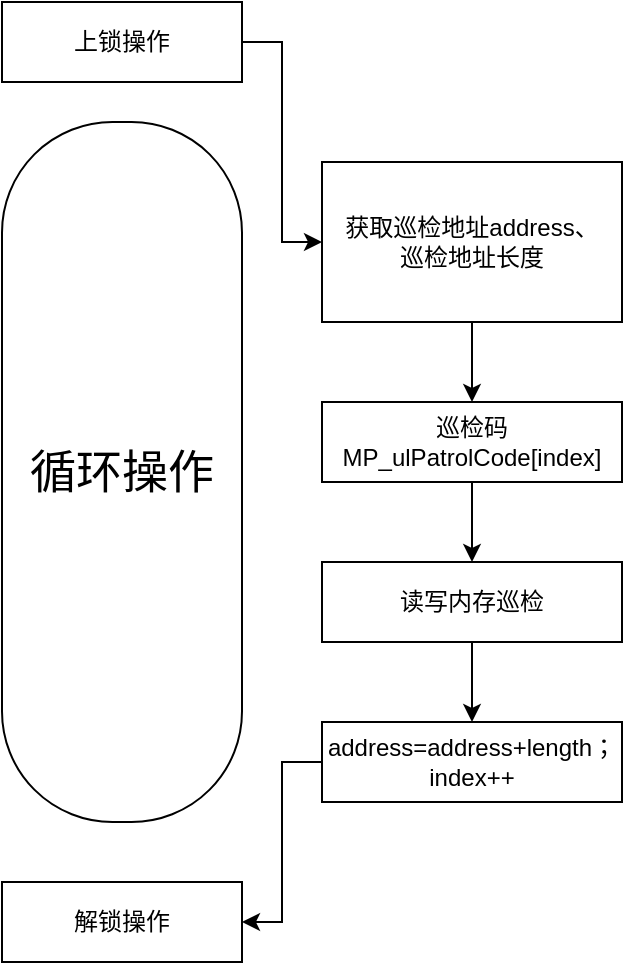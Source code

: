 <mxfile version="21.2.1" type="github">
  <diagram name="第 1 页" id="WnC-DdulwKgJSyGNHlEh">
    <mxGraphModel dx="748" dy="662" grid="1" gridSize="10" guides="1" tooltips="1" connect="1" arrows="1" fold="1" page="1" pageScale="1" pageWidth="827" pageHeight="1169" math="0" shadow="0">
      <root>
        <mxCell id="0" />
        <mxCell id="1" parent="0" />
        <mxCell id="oSs8_F6n8OspjOoBLgS3-100" value="内存选件内存布局图" visible="0" parent="0" />
        <mxCell id="oSs8_F6n8OspjOoBLgS3-101" value="" style="group" vertex="1" connectable="0" parent="oSs8_F6n8OspjOoBLgS3-100">
          <mxGeometry x="40" y="240" width="760" height="40" as="geometry" />
        </mxCell>
        <mxCell id="oSs8_F6n8OspjOoBLgS3-102" value="" style="rounded=0;whiteSpace=wrap;html=1;" vertex="1" parent="oSs8_F6n8OspjOoBLgS3-101">
          <mxGeometry width="760" height="40" as="geometry" />
        </mxCell>
        <mxCell id="oSs8_F6n8OspjOoBLgS3-103" value="kernel text" style="rounded=0;whiteSpace=wrap;html=1;fillColor=#b1ddf0;strokeColor=#10739e;" vertex="1" parent="oSs8_F6n8OspjOoBLgS3-101">
          <mxGeometry width="110" height="40" as="geometry" />
        </mxCell>
        <mxCell id="oSs8_F6n8OspjOoBLgS3-104" value=".data" style="rounded=0;whiteSpace=wrap;html=1;fillColor=#cce5ff;strokeColor=#36393d;" vertex="1" parent="oSs8_F6n8OspjOoBLgS3-101">
          <mxGeometry x="110" width="50" height="40" as="geometry" />
        </mxCell>
        <mxCell id="oSs8_F6n8OspjOoBLgS3-105" value="heap" style="rounded=0;whiteSpace=wrap;html=1;fillColor=#cce5ff;strokeColor=#36393d;" vertex="1" parent="oSs8_F6n8OspjOoBLgS3-101">
          <mxGeometry x="260" width="80" height="40" as="geometry" />
        </mxCell>
        <mxCell id="oSs8_F6n8OspjOoBLgS3-106" value="stack" style="rounded=0;whiteSpace=wrap;html=1;fillColor=#cce5ff;strokeColor=#36393d;" vertex="1" parent="oSs8_F6n8OspjOoBLgS3-101">
          <mxGeometry x="210" width="50" height="40" as="geometry" />
        </mxCell>
        <mxCell id="oSs8_F6n8OspjOoBLgS3-107" value=".bss" style="rounded=0;whiteSpace=wrap;html=1;fillColor=#cce5ff;strokeColor=#36393d;" vertex="1" parent="oSs8_F6n8OspjOoBLgS3-101">
          <mxGeometry x="160" width="50" height="40" as="geometry" />
        </mxCell>
        <mxCell id="oSs8_F6n8OspjOoBLgS3-108" value="App2&lt;br&gt;(text,data)" style="rounded=0;whiteSpace=wrap;html=1;fillColor=#cce5ff;strokeColor=#36393d;" vertex="1" parent="oSs8_F6n8OspjOoBLgS3-101">
          <mxGeometry x="480" width="80" height="40" as="geometry" />
        </mxCell>
        <mxCell id="oSs8_F6n8OspjOoBLgS3-109" style="rounded=0;orthogonalLoop=1;jettySize=auto;html=1;exitX=0;exitY=1;exitDx=0;exitDy=0;" edge="1" parent="oSs8_F6n8OspjOoBLgS3-101" source="oSs8_F6n8OspjOoBLgS3-110">
          <mxGeometry relative="1" as="geometry">
            <mxPoint x="220" y="160" as="targetPoint" />
          </mxGeometry>
        </mxCell>
        <mxCell id="oSs8_F6n8OspjOoBLgS3-110" value="patol zone" style="rounded=0;whiteSpace=wrap;html=1;fillColor=#ffff88;strokeColor=#36393d;" vertex="1" parent="oSs8_F6n8OspjOoBLgS3-101">
          <mxGeometry x="590" width="150" height="40" as="geometry" />
        </mxCell>
        <mxCell id="oSs8_F6n8OspjOoBLgS3-111" value="App1&lt;br&gt;(text,data)" style="rounded=0;whiteSpace=wrap;html=1;fillColor=#cce5ff;strokeColor=#36393d;" vertex="1" parent="oSs8_F6n8OspjOoBLgS3-101">
          <mxGeometry x="380" width="80" height="40" as="geometry" />
        </mxCell>
        <mxCell id="oSs8_F6n8OspjOoBLgS3-112" value="" style="group" vertex="1" connectable="0" parent="oSs8_F6n8OspjOoBLgS3-100">
          <mxGeometry x="260" y="400" width="540" height="40" as="geometry" />
        </mxCell>
        <mxCell id="oSs8_F6n8OspjOoBLgS3-113" value="" style="group" vertex="1" connectable="0" parent="oSs8_F6n8OspjOoBLgS3-112">
          <mxGeometry width="270" height="40" as="geometry" />
        </mxCell>
        <mxCell id="oSs8_F6n8OspjOoBLgS3-114" value="ZONE info" style="rounded=0;whiteSpace=wrap;html=1;fillColor=#cce5ff;strokeColor=#36393d;" vertex="1" parent="oSs8_F6n8OspjOoBLgS3-113">
          <mxGeometry x="46.957" width="70.435" height="40" as="geometry" />
        </mxCell>
        <mxCell id="oSs8_F6n8OspjOoBLgS3-115" value="Task stack" style="rounded=0;whiteSpace=wrap;html=1;fillColor=#cce5ff;strokeColor=#36393d;" vertex="1" parent="oSs8_F6n8OspjOoBLgS3-113">
          <mxGeometry x="117.39" width="72.61" height="40" as="geometry" />
        </mxCell>
        <mxCell id="oSs8_F6n8OspjOoBLgS3-116" value="数据备份区" style="rounded=0;whiteSpace=wrap;html=1;fillColor=#cce5ff;strokeColor=#36393d;" vertex="1" parent="oSs8_F6n8OspjOoBLgS3-113">
          <mxGeometry x="190" width="80" height="40" as="geometry" />
        </mxCell>
        <mxCell id="oSs8_F6n8OspjOoBLgS3-117" value="IPI" style="rounded=0;whiteSpace=wrap;html=1;fillColor=#cce5ff;strokeColor=#36393d;" vertex="1" parent="oSs8_F6n8OspjOoBLgS3-113">
          <mxGeometry width="46.957" height="40" as="geometry" />
        </mxCell>
        <mxCell id="oSs8_F6n8OspjOoBLgS3-118" value="" style="group" vertex="1" connectable="0" parent="oSs8_F6n8OspjOoBLgS3-112">
          <mxGeometry x="270" width="270" height="40" as="geometry" />
        </mxCell>
        <mxCell id="oSs8_F6n8OspjOoBLgS3-119" value="ZONE info" style="rounded=0;whiteSpace=wrap;html=1;" vertex="1" parent="oSs8_F6n8OspjOoBLgS3-118">
          <mxGeometry x="46.957" width="70.435" height="40" as="geometry" />
        </mxCell>
        <mxCell id="oSs8_F6n8OspjOoBLgS3-120" value="Task stack" style="rounded=0;whiteSpace=wrap;html=1;" vertex="1" parent="oSs8_F6n8OspjOoBLgS3-118">
          <mxGeometry x="117.39" width="72.61" height="40" as="geometry" />
        </mxCell>
        <mxCell id="oSs8_F6n8OspjOoBLgS3-121" value="数据备份区" style="rounded=0;whiteSpace=wrap;html=1;fillColor=#d5e8d4;strokeColor=#82b366;" vertex="1" parent="oSs8_F6n8OspjOoBLgS3-118">
          <mxGeometry x="190" width="80" height="40" as="geometry" />
        </mxCell>
        <mxCell id="oSs8_F6n8OspjOoBLgS3-122" value="IPI" style="rounded=0;whiteSpace=wrap;html=1;" vertex="1" parent="oSs8_F6n8OspjOoBLgS3-118">
          <mxGeometry width="46.957" height="40" as="geometry" />
        </mxCell>
        <mxCell id="oSs8_F6n8OspjOoBLgS3-279" value="IPI" style="rounded=0;whiteSpace=wrap;html=1;fillColor=#d5e8d4;strokeColor=#82b366;" vertex="1" parent="oSs8_F6n8OspjOoBLgS3-118">
          <mxGeometry width="46.957" height="40" as="geometry" />
        </mxCell>
        <mxCell id="oSs8_F6n8OspjOoBLgS3-280" value="ZONE info" style="rounded=0;whiteSpace=wrap;html=1;fillColor=#d5e8d4;strokeColor=#82b366;" vertex="1" parent="oSs8_F6n8OspjOoBLgS3-118">
          <mxGeometry x="46.957" width="70.435" height="40" as="geometry" />
        </mxCell>
        <mxCell id="oSs8_F6n8OspjOoBLgS3-281" value="Task stack" style="rounded=0;whiteSpace=wrap;html=1;fillColor=#d5e8d4;strokeColor=#82b366;" vertex="1" parent="oSs8_F6n8OspjOoBLgS3-118">
          <mxGeometry x="117.39" width="72.61" height="40" as="geometry" />
        </mxCell>
        <mxCell id="oSs8_F6n8OspjOoBLgS3-123" style="rounded=0;orthogonalLoop=1;jettySize=auto;html=1;exitX=1;exitY=1;exitDx=0;exitDy=0;entryX=1;entryY=0;entryDx=0;entryDy=0;" edge="1" parent="oSs8_F6n8OspjOoBLgS3-100" source="oSs8_F6n8OspjOoBLgS3-110" target="oSs8_F6n8OspjOoBLgS3-121">
          <mxGeometry relative="1" as="geometry" />
        </mxCell>
        <mxCell id="oSs8_F6n8OspjOoBLgS3-124" value="" style="endArrow=classic;html=1;rounded=0;entryX=1;entryY=0;entryDx=0;entryDy=0;strokeWidth=3;" edge="1" parent="oSs8_F6n8OspjOoBLgS3-100" target="oSs8_F6n8OspjOoBLgS3-102">
          <mxGeometry width="50" height="50" relative="1" as="geometry">
            <mxPoint x="800" y="160" as="sourcePoint" />
            <mxPoint x="380" y="420" as="targetPoint" />
          </mxGeometry>
        </mxCell>
        <mxCell id="oSs8_F6n8OspjOoBLgS3-125" value="" style="endArrow=classic;html=1;rounded=0;entryX=1;entryY=0;entryDx=0;entryDy=0;strokeWidth=3;" edge="1" parent="oSs8_F6n8OspjOoBLgS3-100">
          <mxGeometry width="50" height="50" relative="1" as="geometry">
            <mxPoint x="40" y="160" as="sourcePoint" />
            <mxPoint x="40" y="240" as="targetPoint" />
          </mxGeometry>
        </mxCell>
        <mxCell id="oSs8_F6n8OspjOoBLgS3-126" value="&lt;font style=&quot;font-size: 20px;&quot;&gt;物理内存&lt;/font&gt;" style="endArrow=none;dashed=1;html=1;rounded=0;strokeColor=#000000;" edge="1" parent="oSs8_F6n8OspjOoBLgS3-100">
          <mxGeometry width="50" height="50" relative="1" as="geometry">
            <mxPoint x="50" y="190" as="sourcePoint" />
            <mxPoint x="800" y="190" as="targetPoint" />
          </mxGeometry>
        </mxCell>
        <mxCell id="oSs8_F6n8OspjOoBLgS3-127" value="" style="endArrow=classic;html=1;rounded=0;entryX=1;entryY=0;entryDx=0;entryDy=0;strokeWidth=3;" edge="1" parent="oSs8_F6n8OspjOoBLgS3-100">
          <mxGeometry width="50" height="50" relative="1" as="geometry">
            <mxPoint x="150" y="350" as="sourcePoint" />
            <mxPoint x="150" y="280" as="targetPoint" />
          </mxGeometry>
        </mxCell>
        <mxCell id="oSs8_F6n8OspjOoBLgS3-128" value="" style="endArrow=classic;html=1;rounded=0;entryX=1;entryY=0;entryDx=0;entryDy=0;strokeWidth=2;" edge="1" parent="oSs8_F6n8OspjOoBLgS3-100">
          <mxGeometry width="50" height="50" relative="1" as="geometry">
            <mxPoint x="800" y="500" as="sourcePoint" />
            <mxPoint x="800" y="440" as="targetPoint" />
            <Array as="points">
              <mxPoint x="800" y="470" />
              <mxPoint x="800" y="450" />
            </Array>
          </mxGeometry>
        </mxCell>
        <mxCell id="oSs8_F6n8OspjOoBLgS3-129" value="" style="endArrow=classic;html=1;rounded=0;entryX=0;entryY=1;entryDx=0;entryDy=0;strokeWidth=2;" edge="1" parent="oSs8_F6n8OspjOoBLgS3-100" target="oSs8_F6n8OspjOoBLgS3-117">
          <mxGeometry width="50" height="50" relative="1" as="geometry">
            <mxPoint x="260" y="500" as="sourcePoint" />
            <mxPoint x="250" y="585" as="targetPoint" />
          </mxGeometry>
        </mxCell>
        <mxCell id="oSs8_F6n8OspjOoBLgS3-130" value="" style="endArrow=classic;html=1;rounded=0;strokeWidth=3;" edge="1" parent="oSs8_F6n8OspjOoBLgS3-100">
          <mxGeometry width="50" height="50" relative="1" as="geometry">
            <mxPoint x="600" y="350" as="sourcePoint" />
            <mxPoint x="600" y="280" as="targetPoint" />
          </mxGeometry>
        </mxCell>
        <mxCell id="oSs8_F6n8OspjOoBLgS3-131" value="" style="endArrow=classic;html=1;rounded=0;strokeWidth=3;" edge="1" parent="oSs8_F6n8OspjOoBLgS3-100">
          <mxGeometry width="50" height="50" relative="1" as="geometry">
            <mxPoint x="40" y="350" as="sourcePoint" />
            <mxPoint x="40" y="280" as="targetPoint" />
          </mxGeometry>
        </mxCell>
        <mxCell id="oSs8_F6n8OspjOoBLgS3-132" value="&lt;font style=&quot;font-size: 20px;&quot;&gt;巡检范围&lt;/font&gt;" style="endArrow=none;dashed=1;html=1;rounded=0;" edge="1" parent="oSs8_F6n8OspjOoBLgS3-100">
          <mxGeometry x="0.036" width="50" height="50" relative="1" as="geometry">
            <mxPoint x="150" y="320" as="sourcePoint" />
            <mxPoint x="600" y="320" as="targetPoint" />
            <mxPoint as="offset" />
          </mxGeometry>
        </mxCell>
        <mxCell id="oSs8_F6n8OspjOoBLgS3-133" value="" style="endArrow=classic;html=1;rounded=0;entryX=1;entryY=0;entryDx=0;entryDy=0;strokeWidth=2;" edge="1" parent="oSs8_F6n8OspjOoBLgS3-100">
          <mxGeometry width="50" height="50" relative="1" as="geometry">
            <mxPoint x="529.5" y="500" as="sourcePoint" />
            <mxPoint x="529.5" y="440" as="targetPoint" />
            <Array as="points">
              <mxPoint x="529.5" y="470" />
              <mxPoint x="529.5" y="450" />
            </Array>
          </mxGeometry>
        </mxCell>
        <mxCell id="oSs8_F6n8OspjOoBLgS3-134" value="" style="endArrow=classic;startArrow=classic;html=1;rounded=0;" edge="1" parent="oSs8_F6n8OspjOoBLgS3-100">
          <mxGeometry width="50" height="50" relative="1" as="geometry">
            <mxPoint x="260" y="480" as="sourcePoint" />
            <mxPoint x="530" y="480" as="targetPoint" />
          </mxGeometry>
        </mxCell>
        <mxCell id="oSs8_F6n8OspjOoBLgS3-135" value="&lt;font style=&quot;font-size: 15px;&quot;&gt;巡检任务1使用内存区&lt;/font&gt;" style="edgeLabel;html=1;align=center;verticalAlign=middle;resizable=0;points=[];" vertex="1" connectable="0" parent="oSs8_F6n8OspjOoBLgS3-134">
          <mxGeometry x="-0.123" relative="1" as="geometry">
            <mxPoint as="offset" />
          </mxGeometry>
        </mxCell>
        <mxCell id="oSs8_F6n8OspjOoBLgS3-136" value="" style="endArrow=classic;startArrow=classic;html=1;rounded=0;" edge="1" parent="oSs8_F6n8OspjOoBLgS3-100">
          <mxGeometry width="50" height="50" relative="1" as="geometry">
            <mxPoint x="530" y="480" as="sourcePoint" />
            <mxPoint x="800" y="480" as="targetPoint" />
            <Array as="points">
              <mxPoint x="670" y="480" />
            </Array>
          </mxGeometry>
        </mxCell>
        <mxCell id="oSs8_F6n8OspjOoBLgS3-137" value="&lt;font style=&quot;font-size: 15px;&quot;&gt;巡检任务2使用内存区&lt;/font&gt;" style="edgeLabel;html=1;align=center;verticalAlign=middle;resizable=0;points=[];" vertex="1" connectable="0" parent="oSs8_F6n8OspjOoBLgS3-136">
          <mxGeometry x="0.1" relative="1" as="geometry">
            <mxPoint as="offset" />
          </mxGeometry>
        </mxCell>
        <mxCell id="oSs8_F6n8OspjOoBLgS3-138" value="&lt;font style=&quot;font-size: 20px;&quot;&gt;CRC校验&lt;/font&gt;" style="endArrow=none;dashed=1;html=1;dashPattern=1 3;strokeWidth=2;rounded=0;" edge="1" parent="oSs8_F6n8OspjOoBLgS3-100">
          <mxGeometry x="0.091" width="50" height="50" relative="1" as="geometry">
            <mxPoint x="40" y="320" as="sourcePoint" />
            <mxPoint x="150" y="320" as="targetPoint" />
            <Array as="points" />
            <mxPoint as="offset" />
          </mxGeometry>
        </mxCell>
        <mxCell id="oSs8_F6n8OspjOoBLgS3-206" value="内存隔离设计流程图" visible="0" parent="0" />
        <mxCell id="oSs8_F6n8OspjOoBLgS3-215" style="edgeStyle=orthogonalEdgeStyle;rounded=0;orthogonalLoop=1;jettySize=auto;html=1;exitX=0.5;exitY=1;exitDx=0;exitDy=0;entryX=0.5;entryY=0;entryDx=0;entryDy=0;" edge="1" parent="oSs8_F6n8OspjOoBLgS3-206" source="oSs8_F6n8OspjOoBLgS3-216" target="oSs8_F6n8OspjOoBLgS3-218">
          <mxGeometry relative="1" as="geometry" />
        </mxCell>
        <mxCell id="oSs8_F6n8OspjOoBLgS3-216" value="设置内存配额M" style="rounded=0;whiteSpace=wrap;html=1;" vertex="1" parent="oSs8_F6n8OspjOoBLgS3-206">
          <mxGeometry x="200" y="40" width="120" height="40" as="geometry" />
        </mxCell>
        <mxCell id="oSs8_F6n8OspjOoBLgS3-217" style="edgeStyle=orthogonalEdgeStyle;rounded=0;orthogonalLoop=1;jettySize=auto;html=1;exitX=0.5;exitY=1;exitDx=0;exitDy=0;entryX=0.5;entryY=0;entryDx=0;entryDy=0;" edge="1" parent="oSs8_F6n8OspjOoBLgS3-206" source="oSs8_F6n8OspjOoBLgS3-218" target="oSs8_F6n8OspjOoBLgS3-220">
          <mxGeometry relative="1" as="geometry" />
        </mxCell>
        <mxCell id="oSs8_F6n8OspjOoBLgS3-218" value="创建新程序" style="rounded=0;whiteSpace=wrap;html=1;" vertex="1" parent="oSs8_F6n8OspjOoBLgS3-206">
          <mxGeometry x="200" y="120" width="120" height="40" as="geometry" />
        </mxCell>
        <mxCell id="oSs8_F6n8OspjOoBLgS3-219" style="edgeStyle=orthogonalEdgeStyle;rounded=0;orthogonalLoop=1;jettySize=auto;html=1;exitX=0.5;exitY=1;exitDx=0;exitDy=0;entryX=0.5;entryY=0;entryDx=0;entryDy=0;entryPerimeter=0;" edge="1" parent="oSs8_F6n8OspjOoBLgS3-206" source="oSs8_F6n8OspjOoBLgS3-220" target="oSs8_F6n8OspjOoBLgS3-223">
          <mxGeometry relative="1" as="geometry" />
        </mxCell>
        <mxCell id="oSs8_F6n8OspjOoBLgS3-220" value="计算已用内存加预分配内存总和N" style="rounded=0;whiteSpace=wrap;html=1;" vertex="1" parent="oSs8_F6n8OspjOoBLgS3-206">
          <mxGeometry x="200" y="200" width="120" height="40" as="geometry" />
        </mxCell>
        <mxCell id="oSs8_F6n8OspjOoBLgS3-221" style="edgeStyle=orthogonalEdgeStyle;rounded=0;orthogonalLoop=1;jettySize=auto;html=1;exitX=0.5;exitY=1;exitDx=0;exitDy=0;exitPerimeter=0;entryX=0.5;entryY=0;entryDx=0;entryDy=0;" edge="1" parent="oSs8_F6n8OspjOoBLgS3-206" source="oSs8_F6n8OspjOoBLgS3-223" target="oSs8_F6n8OspjOoBLgS3-225">
          <mxGeometry relative="1" as="geometry" />
        </mxCell>
        <mxCell id="oSs8_F6n8OspjOoBLgS3-222" value="否" style="edgeStyle=orthogonalEdgeStyle;rounded=0;orthogonalLoop=1;jettySize=auto;html=1;exitX=1;exitY=0.5;exitDx=0;exitDy=0;exitPerimeter=0;entryX=0.5;entryY=0;entryDx=0;entryDy=0;" edge="1" parent="oSs8_F6n8OspjOoBLgS3-206" source="oSs8_F6n8OspjOoBLgS3-223" target="oSs8_F6n8OspjOoBLgS3-226">
          <mxGeometry x="-0.282" relative="1" as="geometry">
            <mxPoint as="offset" />
          </mxGeometry>
        </mxCell>
        <mxCell id="oSs8_F6n8OspjOoBLgS3-223" value="N &amp;lt;= M" style="strokeWidth=2;html=1;shape=mxgraph.flowchart.decision;whiteSpace=wrap;" vertex="1" parent="oSs8_F6n8OspjOoBLgS3-206">
          <mxGeometry x="200" y="280" width="120" height="50" as="geometry" />
        </mxCell>
        <mxCell id="oSs8_F6n8OspjOoBLgS3-224" value="是" style="edgeStyle=orthogonalEdgeStyle;rounded=0;orthogonalLoop=1;jettySize=auto;html=1;" edge="1" parent="oSs8_F6n8OspjOoBLgS3-206" source="oSs8_F6n8OspjOoBLgS3-225" target="oSs8_F6n8OspjOoBLgS3-223">
          <mxGeometry relative="1" as="geometry" />
        </mxCell>
        <mxCell id="oSs8_F6n8OspjOoBLgS3-225" value="按预分配内存创建新程序" style="rounded=0;whiteSpace=wrap;html=1;" vertex="1" parent="oSs8_F6n8OspjOoBLgS3-206">
          <mxGeometry x="200" y="400" width="120" height="40" as="geometry" />
        </mxCell>
        <mxCell id="oSs8_F6n8OspjOoBLgS3-226" value="终止新程序，报错警告" style="rounded=0;whiteSpace=wrap;html=1;" vertex="1" parent="oSs8_F6n8OspjOoBLgS3-206">
          <mxGeometry x="360" y="400" width="120" height="40" as="geometry" />
        </mxCell>
        <mxCell id="oSs8_F6n8OspjOoBLgS3-139" value="内存巡检流程图" visible="0" parent="0" />
        <mxCell id="oSs8_F6n8OspjOoBLgS3-271" style="edgeStyle=orthogonalEdgeStyle;rounded=0;orthogonalLoop=1;jettySize=auto;html=1;exitX=0.5;exitY=1;exitDx=0;exitDy=0;entryX=0.5;entryY=0;entryDx=0;entryDy=0;" edge="1" parent="oSs8_F6n8OspjOoBLgS3-139" source="oSs8_F6n8OspjOoBLgS3-201" target="oSs8_F6n8OspjOoBLgS3-270">
          <mxGeometry relative="1" as="geometry" />
        </mxCell>
        <mxCell id="oSs8_F6n8OspjOoBLgS3-201" value="巡检完成通知其他CPU核讯息" style="rounded=0;whiteSpace=wrap;html=1;" vertex="1" parent="oSs8_F6n8OspjOoBLgS3-139">
          <mxGeometry x="460" y="620" width="120" height="40" as="geometry" />
        </mxCell>
        <mxCell id="oSs8_F6n8OspjOoBLgS3-262" value="Y" style="edgeStyle=orthogonalEdgeStyle;rounded=0;orthogonalLoop=1;jettySize=auto;html=1;exitX=0.5;exitY=1;exitDx=0;exitDy=0;entryX=0.5;entryY=0;entryDx=0;entryDy=0;entryPerimeter=0;" edge="1" parent="oSs8_F6n8OspjOoBLgS3-139" source="oSs8_F6n8OspjOoBLgS3-202" target="oSs8_F6n8OspjOoBLgS3-231">
          <mxGeometry relative="1" as="geometry">
            <mxPoint x="520" y="509" as="targetPoint" />
          </mxGeometry>
        </mxCell>
        <mxCell id="oSs8_F6n8OspjOoBLgS3-202" value="CRC巡检" style="rounded=0;whiteSpace=wrap;html=1;" vertex="1" parent="oSs8_F6n8OspjOoBLgS3-139">
          <mxGeometry x="354" y="429" width="120" height="40" as="geometry" />
        </mxCell>
        <mxCell id="oSs8_F6n8OspjOoBLgS3-256" style="edgeStyle=orthogonalEdgeStyle;rounded=0;orthogonalLoop=1;jettySize=auto;html=1;exitX=1;exitY=0.5;exitDx=0;exitDy=0;entryX=0;entryY=0.5;entryDx=0;entryDy=0;entryPerimeter=0;" edge="1" parent="oSs8_F6n8OspjOoBLgS3-139" source="oSs8_F6n8OspjOoBLgS3-203" target="oSs8_F6n8OspjOoBLgS3-229">
          <mxGeometry relative="1" as="geometry" />
        </mxCell>
        <mxCell id="oSs8_F6n8OspjOoBLgS3-203" value="设置新的内存巡检区" style="rounded=0;whiteSpace=wrap;html=1;" vertex="1" parent="oSs8_F6n8OspjOoBLgS3-139">
          <mxGeometry x="110" y="339" width="160" height="40" as="geometry" />
        </mxCell>
        <mxCell id="oSs8_F6n8OspjOoBLgS3-254" style="edgeStyle=orthogonalEdgeStyle;rounded=0;orthogonalLoop=1;jettySize=auto;html=1;exitX=0.5;exitY=1;exitDx=0;exitDy=0;entryX=0.5;entryY=0;entryDx=0;entryDy=0;entryPerimeter=0;" edge="1" parent="oSs8_F6n8OspjOoBLgS3-139" source="oSs8_F6n8OspjOoBLgS3-204" target="oSs8_F6n8OspjOoBLgS3-228">
          <mxGeometry relative="1" as="geometry">
            <mxPoint x="190" y="219" as="targetPoint" />
          </mxGeometry>
        </mxCell>
        <mxCell id="oSs8_F6n8OspjOoBLgS3-204" value="通知其他cpu核停止运行。并等待其他cpu核停止" style="rounded=0;whiteSpace=wrap;html=1;" vertex="1" parent="oSs8_F6n8OspjOoBLgS3-139">
          <mxGeometry x="110" y="149" width="160" height="40" as="geometry" />
        </mxCell>
        <mxCell id="oSs8_F6n8OspjOoBLgS3-253" style="edgeStyle=orthogonalEdgeStyle;rounded=0;orthogonalLoop=1;jettySize=auto;html=1;exitX=0.5;exitY=1;exitDx=0;exitDy=0;entryX=0.5;entryY=0;entryDx=0;entryDy=0;" edge="1" parent="oSs8_F6n8OspjOoBLgS3-139" source="oSs8_F6n8OspjOoBLgS3-205" target="oSs8_F6n8OspjOoBLgS3-204">
          <mxGeometry relative="1" as="geometry" />
        </mxCell>
        <mxCell id="oSs8_F6n8OspjOoBLgS3-205" value="获取巡检任务互斥锁" style="rounded=0;whiteSpace=wrap;html=1;" vertex="1" parent="oSs8_F6n8OspjOoBLgS3-139">
          <mxGeometry x="110" y="79" width="160" height="40" as="geometry" />
        </mxCell>
        <mxCell id="oSs8_F6n8OspjOoBLgS3-255" value="Y" style="edgeStyle=orthogonalEdgeStyle;rounded=0;orthogonalLoop=1;jettySize=auto;html=1;exitX=0.5;exitY=1;exitDx=0;exitDy=0;exitPerimeter=0;entryX=0.5;entryY=0;entryDx=0;entryDy=0;" edge="1" parent="oSs8_F6n8OspjOoBLgS3-139" source="oSs8_F6n8OspjOoBLgS3-228" target="oSs8_F6n8OspjOoBLgS3-203">
          <mxGeometry relative="1" as="geometry" />
        </mxCell>
        <mxCell id="oSs8_F6n8OspjOoBLgS3-257" value="N" style="edgeStyle=orthogonalEdgeStyle;rounded=0;orthogonalLoop=1;jettySize=auto;html=1;exitX=1;exitY=0.5;exitDx=0;exitDy=0;exitPerimeter=0;" edge="1" parent="oSs8_F6n8OspjOoBLgS3-139" source="oSs8_F6n8OspjOoBLgS3-228" target="oSs8_F6n8OspjOoBLgS3-229">
          <mxGeometry relative="1" as="geometry" />
        </mxCell>
        <mxCell id="oSs8_F6n8OspjOoBLgS3-228" value="本内存区巡检完成？" style="strokeWidth=2;html=1;shape=mxgraph.flowchart.decision;whiteSpace=wrap;" vertex="1" parent="oSs8_F6n8OspjOoBLgS3-139">
          <mxGeometry x="110" y="229" width="160" height="70" as="geometry" />
        </mxCell>
        <mxCell id="oSs8_F6n8OspjOoBLgS3-258" style="edgeStyle=orthogonalEdgeStyle;rounded=0;orthogonalLoop=1;jettySize=auto;html=1;exitX=1;exitY=0.5;exitDx=0;exitDy=0;exitPerimeter=0;" edge="1" parent="oSs8_F6n8OspjOoBLgS3-139" source="oSs8_F6n8OspjOoBLgS3-229" target="oSs8_F6n8OspjOoBLgS3-230">
          <mxGeometry relative="1" as="geometry" />
        </mxCell>
        <mxCell id="oSs8_F6n8OspjOoBLgS3-259" value="Y" style="edgeStyle=orthogonalEdgeStyle;rounded=0;orthogonalLoop=1;jettySize=auto;html=1;exitX=0.5;exitY=1;exitDx=0;exitDy=0;exitPerimeter=0;entryX=0.5;entryY=0;entryDx=0;entryDy=0;" edge="1" parent="oSs8_F6n8OspjOoBLgS3-139" source="oSs8_F6n8OspjOoBLgS3-229" target="oSs8_F6n8OspjOoBLgS3-202">
          <mxGeometry relative="1" as="geometry" />
        </mxCell>
        <mxCell id="oSs8_F6n8OspjOoBLgS3-277" value="N" style="edgeStyle=orthogonalEdgeStyle;rounded=0;orthogonalLoop=1;jettySize=auto;html=1;" edge="1" parent="oSs8_F6n8OspjOoBLgS3-139" source="oSs8_F6n8OspjOoBLgS3-229" target="oSs8_F6n8OspjOoBLgS3-230">
          <mxGeometry relative="1" as="geometry" />
        </mxCell>
        <mxCell id="oSs8_F6n8OspjOoBLgS3-229" value="巡检类型是CRC？" style="strokeWidth=2;html=1;shape=mxgraph.flowchart.decision;whiteSpace=wrap;" vertex="1" parent="oSs8_F6n8OspjOoBLgS3-139">
          <mxGeometry x="336" y="329" width="156" height="60" as="geometry" />
        </mxCell>
        <mxCell id="oSs8_F6n8OspjOoBLgS3-260" value="Y" style="edgeStyle=orthogonalEdgeStyle;rounded=0;orthogonalLoop=1;jettySize=auto;html=1;exitX=0.5;exitY=1;exitDx=0;exitDy=0;exitPerimeter=0;entryX=0.5;entryY=0;entryDx=0;entryDy=0;" edge="1" parent="oSs8_F6n8OspjOoBLgS3-139" source="oSs8_F6n8OspjOoBLgS3-230" target="oSs8_F6n8OspjOoBLgS3-233">
          <mxGeometry relative="1" as="geometry" />
        </mxCell>
        <mxCell id="oSs8_F6n8OspjOoBLgS3-264" style="edgeStyle=orthogonalEdgeStyle;rounded=0;orthogonalLoop=1;jettySize=auto;html=1;exitX=1;exitY=0.5;exitDx=0;exitDy=0;exitPerimeter=0;entryX=0.5;entryY=0;entryDx=0;entryDy=0;" edge="1" parent="oSs8_F6n8OspjOoBLgS3-139" source="oSs8_F6n8OspjOoBLgS3-230" target="oSs8_F6n8OspjOoBLgS3-232">
          <mxGeometry relative="1" as="geometry" />
        </mxCell>
        <mxCell id="oSs8_F6n8OspjOoBLgS3-278" value="N" style="edgeLabel;html=1;align=center;verticalAlign=middle;resizable=0;points=[];" vertex="1" connectable="0" parent="oSs8_F6n8OspjOoBLgS3-264">
          <mxGeometry x="-0.656" y="1" relative="1" as="geometry">
            <mxPoint as="offset" />
          </mxGeometry>
        </mxCell>
        <mxCell id="oSs8_F6n8OspjOoBLgS3-230" value="巡检类型是write/read巡检？" style="strokeWidth=2;html=1;shape=mxgraph.flowchart.decision;whiteSpace=wrap;" vertex="1" parent="oSs8_F6n8OspjOoBLgS3-139">
          <mxGeometry x="540" y="329" width="180" height="60" as="geometry" />
        </mxCell>
        <mxCell id="oSs8_F6n8OspjOoBLgS3-265" value="N" style="edgeStyle=orthogonalEdgeStyle;rounded=0;orthogonalLoop=1;jettySize=auto;html=1;exitX=1;exitY=0.5;exitDx=0;exitDy=0;exitPerimeter=0;entryX=0;entryY=0.5;entryDx=0;entryDy=0;" edge="1" parent="oSs8_F6n8OspjOoBLgS3-139" source="oSs8_F6n8OspjOoBLgS3-231" target="oSs8_F6n8OspjOoBLgS3-232">
          <mxGeometry relative="1" as="geometry" />
        </mxCell>
        <mxCell id="oSs8_F6n8OspjOoBLgS3-266" value="Y" style="edgeStyle=orthogonalEdgeStyle;rounded=0;orthogonalLoop=1;jettySize=auto;html=1;exitX=0.5;exitY=1;exitDx=0;exitDy=0;exitPerimeter=0;entryX=0.5;entryY=0;entryDx=0;entryDy=0;" edge="1" parent="oSs8_F6n8OspjOoBLgS3-139" source="oSs8_F6n8OspjOoBLgS3-231" target="oSs8_F6n8OspjOoBLgS3-201">
          <mxGeometry relative="1" as="geometry" />
        </mxCell>
        <mxCell id="oSs8_F6n8OspjOoBLgS3-231" value="巡检结果ok？" style="strokeWidth=2;html=1;shape=mxgraph.flowchart.decision;whiteSpace=wrap;" vertex="1" parent="oSs8_F6n8OspjOoBLgS3-139">
          <mxGeometry x="428" y="529" width="184" height="60" as="geometry" />
        </mxCell>
        <mxCell id="oSs8_F6n8OspjOoBLgS3-232" value="回调故障处理" style="rounded=0;whiteSpace=wrap;html=1;" vertex="1" parent="oSs8_F6n8OspjOoBLgS3-139">
          <mxGeometry x="690" y="543.5" width="110" height="31" as="geometry" />
        </mxCell>
        <mxCell id="oSs8_F6n8OspjOoBLgS3-263" value="Y" style="edgeStyle=orthogonalEdgeStyle;rounded=0;orthogonalLoop=1;jettySize=auto;html=1;exitX=0.5;exitY=1;exitDx=0;exitDy=0;entryX=0.5;entryY=0;entryDx=0;entryDy=0;entryPerimeter=0;" edge="1" parent="oSs8_F6n8OspjOoBLgS3-139" source="oSs8_F6n8OspjOoBLgS3-233" target="oSs8_F6n8OspjOoBLgS3-231">
          <mxGeometry relative="1" as="geometry" />
        </mxCell>
        <mxCell id="oSs8_F6n8OspjOoBLgS3-233" value="write/read巡检" style="rounded=0;whiteSpace=wrap;html=1;" vertex="1" parent="oSs8_F6n8OspjOoBLgS3-139">
          <mxGeometry x="570" y="429" width="120" height="40" as="geometry" />
        </mxCell>
        <mxCell id="oSs8_F6n8OspjOoBLgS3-276" style="edgeStyle=orthogonalEdgeStyle;rounded=0;orthogonalLoop=1;jettySize=auto;html=1;exitX=0;exitY=0.5;exitDx=0;exitDy=0;entryX=0.5;entryY=0;entryDx=0;entryDy=0;" edge="1" parent="oSs8_F6n8OspjOoBLgS3-139" source="oSs8_F6n8OspjOoBLgS3-269" target="oSs8_F6n8OspjOoBLgS3-205">
          <mxGeometry relative="1" as="geometry">
            <Array as="points">
              <mxPoint x="90" y="780" />
              <mxPoint x="90" y="59" />
              <mxPoint x="190" y="59" />
            </Array>
          </mxGeometry>
        </mxCell>
        <mxCell id="oSs8_F6n8OspjOoBLgS3-269" value="休眠" style="rounded=0;whiteSpace=wrap;html=1;" vertex="1" parent="oSs8_F6n8OspjOoBLgS3-139">
          <mxGeometry x="460" y="760" width="120" height="40" as="geometry" />
        </mxCell>
        <mxCell id="oSs8_F6n8OspjOoBLgS3-272" style="edgeStyle=orthogonalEdgeStyle;rounded=0;orthogonalLoop=1;jettySize=auto;html=1;exitX=0.5;exitY=1;exitDx=0;exitDy=0;entryX=0.5;entryY=0;entryDx=0;entryDy=0;" edge="1" parent="oSs8_F6n8OspjOoBLgS3-139" source="oSs8_F6n8OspjOoBLgS3-270" target="oSs8_F6n8OspjOoBLgS3-269">
          <mxGeometry relative="1" as="geometry" />
        </mxCell>
        <mxCell id="oSs8_F6n8OspjOoBLgS3-270" value="释放信号量" style="rounded=0;whiteSpace=wrap;html=1;" vertex="1" parent="oSs8_F6n8OspjOoBLgS3-139">
          <mxGeometry x="460" y="690" width="120" height="40" as="geometry" />
        </mxCell>
        <mxCell id="oSs8_F6n8OspjOoBLgS3-303" value="未命名图层" visible="0" parent="0" />
        <mxCell id="oSs8_F6n8OspjOoBLgS3-304" value="" style="group" vertex="1" connectable="0" parent="oSs8_F6n8OspjOoBLgS3-303">
          <mxGeometry x="50" y="30" width="540" height="40" as="geometry" />
        </mxCell>
        <mxCell id="oSs8_F6n8OspjOoBLgS3-305" value="" style="group" vertex="1" connectable="0" parent="oSs8_F6n8OspjOoBLgS3-304">
          <mxGeometry width="270" height="40" as="geometry" />
        </mxCell>
        <mxCell id="oSs8_F6n8OspjOoBLgS3-306" value="ZONE info" style="rounded=0;whiteSpace=wrap;html=1;fillColor=#cce5ff;strokeColor=#36393d;" vertex="1" parent="oSs8_F6n8OspjOoBLgS3-305">
          <mxGeometry x="46.957" width="70.435" height="40" as="geometry" />
        </mxCell>
        <mxCell id="oSs8_F6n8OspjOoBLgS3-307" value="Task stack" style="rounded=0;whiteSpace=wrap;html=1;fillColor=#cce5ff;strokeColor=#36393d;" vertex="1" parent="oSs8_F6n8OspjOoBLgS3-305">
          <mxGeometry x="117.39" width="72.61" height="40" as="geometry" />
        </mxCell>
        <mxCell id="oSs8_F6n8OspjOoBLgS3-308" value="数据备份区" style="rounded=0;whiteSpace=wrap;html=1;fillColor=#cce5ff;strokeColor=#36393d;" vertex="1" parent="oSs8_F6n8OspjOoBLgS3-305">
          <mxGeometry x="190" width="80" height="40" as="geometry" />
        </mxCell>
        <mxCell id="oSs8_F6n8OspjOoBLgS3-309" value="IPI" style="rounded=0;whiteSpace=wrap;html=1;fillColor=#cce5ff;strokeColor=#36393d;" vertex="1" parent="oSs8_F6n8OspjOoBLgS3-305">
          <mxGeometry width="46.957" height="40" as="geometry" />
        </mxCell>
        <mxCell id="oSs8_F6n8OspjOoBLgS3-310" value="" style="group" vertex="1" connectable="0" parent="oSs8_F6n8OspjOoBLgS3-304">
          <mxGeometry x="270" width="270" height="40" as="geometry" />
        </mxCell>
        <mxCell id="oSs8_F6n8OspjOoBLgS3-311" value="ZONE info" style="rounded=0;whiteSpace=wrap;html=1;" vertex="1" parent="oSs8_F6n8OspjOoBLgS3-310">
          <mxGeometry x="46.957" width="70.435" height="40" as="geometry" />
        </mxCell>
        <mxCell id="oSs8_F6n8OspjOoBLgS3-312" value="Task stack" style="rounded=0;whiteSpace=wrap;html=1;" vertex="1" parent="oSs8_F6n8OspjOoBLgS3-310">
          <mxGeometry x="117.39" width="72.61" height="40" as="geometry" />
        </mxCell>
        <mxCell id="oSs8_F6n8OspjOoBLgS3-313" value="数据备份区" style="rounded=0;whiteSpace=wrap;html=1;fillColor=#d5e8d4;strokeColor=#82b366;" vertex="1" parent="oSs8_F6n8OspjOoBLgS3-310">
          <mxGeometry x="190" width="80" height="40" as="geometry" />
        </mxCell>
        <mxCell id="oSs8_F6n8OspjOoBLgS3-314" value="IPI" style="rounded=0;whiteSpace=wrap;html=1;" vertex="1" parent="oSs8_F6n8OspjOoBLgS3-310">
          <mxGeometry width="46.957" height="40" as="geometry" />
        </mxCell>
        <mxCell id="oSs8_F6n8OspjOoBLgS3-315" value="IPI" style="rounded=0;whiteSpace=wrap;html=1;fillColor=#d5e8d4;strokeColor=#82b366;" vertex="1" parent="oSs8_F6n8OspjOoBLgS3-310">
          <mxGeometry width="46.957" height="40" as="geometry" />
        </mxCell>
        <mxCell id="oSs8_F6n8OspjOoBLgS3-316" value="ZONE info" style="rounded=0;whiteSpace=wrap;html=1;fillColor=#d5e8d4;strokeColor=#82b366;" vertex="1" parent="oSs8_F6n8OspjOoBLgS3-310">
          <mxGeometry x="46.957" width="70.435" height="40" as="geometry" />
        </mxCell>
        <mxCell id="oSs8_F6n8OspjOoBLgS3-317" value="Task stack" style="rounded=0;whiteSpace=wrap;html=1;fillColor=#d5e8d4;strokeColor=#82b366;" vertex="1" parent="oSs8_F6n8OspjOoBLgS3-310">
          <mxGeometry x="117.39" width="72.61" height="40" as="geometry" />
        </mxCell>
        <mxCell id="oSs8_F6n8OspjOoBLgS3-318" value="" style="endArrow=classic;html=1;rounded=0;entryX=1;entryY=0;entryDx=0;entryDy=0;strokeWidth=2;" edge="1" parent="oSs8_F6n8OspjOoBLgS3-303">
          <mxGeometry width="50" height="50" relative="1" as="geometry">
            <mxPoint x="590" y="130" as="sourcePoint" />
            <mxPoint x="590" y="70" as="targetPoint" />
            <Array as="points">
              <mxPoint x="590" y="100" />
              <mxPoint x="590" y="80" />
            </Array>
          </mxGeometry>
        </mxCell>
        <mxCell id="oSs8_F6n8OspjOoBLgS3-319" value="" style="endArrow=classic;html=1;rounded=0;entryX=0;entryY=1;entryDx=0;entryDy=0;strokeWidth=2;" edge="1" parent="oSs8_F6n8OspjOoBLgS3-303" target="oSs8_F6n8OspjOoBLgS3-309">
          <mxGeometry width="50" height="50" relative="1" as="geometry">
            <mxPoint x="50" y="130" as="sourcePoint" />
            <mxPoint x="40" y="215" as="targetPoint" />
          </mxGeometry>
        </mxCell>
        <mxCell id="oSs8_F6n8OspjOoBLgS3-320" value="" style="endArrow=classic;html=1;rounded=0;entryX=1;entryY=0;entryDx=0;entryDy=0;strokeWidth=2;" edge="1" parent="oSs8_F6n8OspjOoBLgS3-303">
          <mxGeometry width="50" height="50" relative="1" as="geometry">
            <mxPoint x="319.5" y="130" as="sourcePoint" />
            <mxPoint x="319.5" y="70" as="targetPoint" />
            <Array as="points">
              <mxPoint x="319.5" y="100" />
              <mxPoint x="319.5" y="80" />
            </Array>
          </mxGeometry>
        </mxCell>
        <mxCell id="oSs8_F6n8OspjOoBLgS3-321" value="" style="endArrow=classic;startArrow=classic;html=1;rounded=0;" edge="1" parent="oSs8_F6n8OspjOoBLgS3-303">
          <mxGeometry width="50" height="50" relative="1" as="geometry">
            <mxPoint x="50" y="110" as="sourcePoint" />
            <mxPoint x="320" y="110" as="targetPoint" />
          </mxGeometry>
        </mxCell>
        <mxCell id="oSs8_F6n8OspjOoBLgS3-322" value="&lt;font style=&quot;font-size: 15px;&quot;&gt;巡检任务1使用内存区&lt;/font&gt;" style="edgeLabel;html=1;align=center;verticalAlign=middle;resizable=0;points=[];" vertex="1" connectable="0" parent="oSs8_F6n8OspjOoBLgS3-321">
          <mxGeometry x="-0.123" relative="1" as="geometry">
            <mxPoint as="offset" />
          </mxGeometry>
        </mxCell>
        <mxCell id="oSs8_F6n8OspjOoBLgS3-323" value="" style="endArrow=classic;startArrow=classic;html=1;rounded=0;" edge="1" parent="oSs8_F6n8OspjOoBLgS3-303">
          <mxGeometry width="50" height="50" relative="1" as="geometry">
            <mxPoint x="320" y="110" as="sourcePoint" />
            <mxPoint x="590" y="110" as="targetPoint" />
            <Array as="points">
              <mxPoint x="460" y="110" />
            </Array>
          </mxGeometry>
        </mxCell>
        <mxCell id="oSs8_F6n8OspjOoBLgS3-324" value="&lt;font style=&quot;font-size: 15px;&quot;&gt;巡检任务2使用内存区&lt;/font&gt;" style="edgeLabel;html=1;align=center;verticalAlign=middle;resizable=0;points=[];" vertex="1" connectable="0" parent="oSs8_F6n8OspjOoBLgS3-323">
          <mxGeometry x="0.1" relative="1" as="geometry">
            <mxPoint as="offset" />
          </mxGeometry>
        </mxCell>
        <mxCell id="oSs8_F6n8OspjOoBLgS3-235" value="内存巡检模块关系图" visible="0" parent="0" />
        <mxCell id="oSs8_F6n8OspjOoBLgS3-330" style="edgeStyle=orthogonalEdgeStyle;rounded=0;orthogonalLoop=1;jettySize=auto;html=1;exitX=0.5;exitY=1;exitDx=0;exitDy=0;entryX=0.5;entryY=0;entryDx=0;entryDy=0;" edge="1" parent="oSs8_F6n8OspjOoBLgS3-235" source="oSs8_F6n8OspjOoBLgS3-326" target="oSs8_F6n8OspjOoBLgS3-327">
          <mxGeometry relative="1" as="geometry" />
        </mxCell>
        <mxCell id="oSs8_F6n8OspjOoBLgS3-331" style="edgeStyle=orthogonalEdgeStyle;rounded=0;orthogonalLoop=1;jettySize=auto;html=1;exitX=0.5;exitY=1;exitDx=0;exitDy=0;entryX=0.5;entryY=0;entryDx=0;entryDy=0;" edge="1" parent="oSs8_F6n8OspjOoBLgS3-235" source="oSs8_F6n8OspjOoBLgS3-326" target="oSs8_F6n8OspjOoBLgS3-328">
          <mxGeometry relative="1" as="geometry" />
        </mxCell>
        <mxCell id="oSs8_F6n8OspjOoBLgS3-326" value="巡检任务" style="rounded=0;whiteSpace=wrap;html=1;" vertex="1" parent="oSs8_F6n8OspjOoBLgS3-235">
          <mxGeometry x="240" y="40" width="120" height="40" as="geometry" />
        </mxCell>
        <mxCell id="oSs8_F6n8OspjOoBLgS3-327" value="处理器巡检" style="rounded=0;whiteSpace=wrap;html=1;" vertex="1" parent="oSs8_F6n8OspjOoBLgS3-235">
          <mxGeometry x="140" y="120" width="120" height="40" as="geometry" />
        </mxCell>
        <mxCell id="oSs8_F6n8OspjOoBLgS3-332" style="edgeStyle=orthogonalEdgeStyle;rounded=0;orthogonalLoop=1;jettySize=auto;html=1;exitX=0.5;exitY=1;exitDx=0;exitDy=0;entryX=0.5;entryY=0;entryDx=0;entryDy=0;" edge="1" parent="oSs8_F6n8OspjOoBLgS3-235" source="oSs8_F6n8OspjOoBLgS3-328" target="oSs8_F6n8OspjOoBLgS3-329">
          <mxGeometry relative="1" as="geometry" />
        </mxCell>
        <mxCell id="oSs8_F6n8OspjOoBLgS3-328" value="内存巡检" style="rounded=0;whiteSpace=wrap;html=1;" vertex="1" parent="oSs8_F6n8OspjOoBLgS3-235">
          <mxGeometry x="340" y="120" width="120" height="40" as="geometry" />
        </mxCell>
        <mxCell id="oSs8_F6n8OspjOoBLgS3-329" value="cache操作" style="rounded=0;whiteSpace=wrap;html=1;" vertex="1" parent="oSs8_F6n8OspjOoBLgS3-235">
          <mxGeometry x="340" y="200" width="120" height="40" as="geometry" />
        </mxCell>
        <mxCell id="oSs8_F6n8OspjOoBLgS3-333" value="数据流程监控模块结构设计" visible="0" parent="0" />
        <mxCell id="oSs8_F6n8OspjOoBLgS3-341" value="用户程序" style="rounded=0;whiteSpace=wrap;html=1;" vertex="1" parent="oSs8_F6n8OspjOoBLgS3-333">
          <mxGeometry x="160" y="40" width="240" height="40" as="geometry" />
        </mxCell>
        <mxCell id="oSs8_F6n8OspjOoBLgS3-344" value="Flow_checkpoint_set(......,0)" style="rounded=0;whiteSpace=wrap;html=1;" vertex="1" parent="oSs8_F6n8OspjOoBLgS3-333">
          <mxGeometry x="160" y="120" width="240" height="40" as="geometry" />
        </mxCell>
        <mxCell id="oSs8_F6n8OspjOoBLgS3-347" value="Flow_checkpoint_set(......,n)" style="rounded=0;whiteSpace=wrap;html=1;" vertex="1" parent="oSs8_F6n8OspjOoBLgS3-333">
          <mxGeometry x="160" y="280" width="240" height="40" as="geometry" />
        </mxCell>
        <mxCell id="oSs8_F6n8OspjOoBLgS3-348" value="Flow_checkpoint_set(......,1)" style="rounded=0;whiteSpace=wrap;html=1;" vertex="1" parent="oSs8_F6n8OspjOoBLgS3-333">
          <mxGeometry x="160" y="200" width="240" height="40" as="geometry" />
        </mxCell>
        <mxCell id="oSs8_F6n8OspjOoBLgS3-349" value="用户程序" style="rounded=0;whiteSpace=wrap;html=1;" vertex="1" parent="oSs8_F6n8OspjOoBLgS3-333">
          <mxGeometry x="160" y="360" width="240" height="40" as="geometry" />
        </mxCell>
        <mxCell id="oSs8_F6n8OspjOoBLgS3-350" value="" style="endArrow=none;dashed=1;html=1;dashPattern=1 3;strokeWidth=2;rounded=0;entryX=0.5;entryY=1;entryDx=0;entryDy=0;exitX=0.5;exitY=0;exitDx=0;exitDy=0;" edge="1" parent="oSs8_F6n8OspjOoBLgS3-333" source="oSs8_F6n8OspjOoBLgS3-344" target="oSs8_F6n8OspjOoBLgS3-341">
          <mxGeometry width="50" height="50" relative="1" as="geometry">
            <mxPoint x="460" y="330" as="sourcePoint" />
            <mxPoint x="500" y="300" as="targetPoint" />
          </mxGeometry>
        </mxCell>
        <mxCell id="oSs8_F6n8OspjOoBLgS3-351" value="" style="endArrow=none;dashed=1;html=1;dashPattern=1 3;strokeWidth=2;rounded=0;entryX=0.5;entryY=1;entryDx=0;entryDy=0;exitX=0.5;exitY=0;exitDx=0;exitDy=0;" edge="1" parent="oSs8_F6n8OspjOoBLgS3-333">
          <mxGeometry width="50" height="50" relative="1" as="geometry">
            <mxPoint x="279.5" y="360" as="sourcePoint" />
            <mxPoint x="279.5" y="320" as="targetPoint" />
          </mxGeometry>
        </mxCell>
        <mxCell id="oSs8_F6n8OspjOoBLgS3-352" value="" style="endArrow=none;dashed=1;html=1;dashPattern=1 3;strokeWidth=2;rounded=0;entryX=0.5;entryY=1;entryDx=0;entryDy=0;exitX=0.5;exitY=0;exitDx=0;exitDy=0;" edge="1" parent="oSs8_F6n8OspjOoBLgS3-333">
          <mxGeometry width="50" height="50" relative="1" as="geometry">
            <mxPoint x="279.5" y="280" as="sourcePoint" />
            <mxPoint x="279.5" y="240" as="targetPoint" />
          </mxGeometry>
        </mxCell>
        <mxCell id="oSs8_F6n8OspjOoBLgS3-353" value="" style="endArrow=none;dashed=1;html=1;dashPattern=1 3;strokeWidth=2;rounded=0;entryX=0.5;entryY=1;entryDx=0;entryDy=0;exitX=0.5;exitY=0;exitDx=0;exitDy=0;" edge="1" parent="oSs8_F6n8OspjOoBLgS3-333">
          <mxGeometry width="50" height="50" relative="1" as="geometry">
            <mxPoint x="279.5" y="200" as="sourcePoint" />
            <mxPoint x="279.5" y="160" as="targetPoint" />
          </mxGeometry>
        </mxCell>
        <mxCell id="oSs8_F6n8OspjOoBLgS3-354" value="" style="endArrow=none;html=1;rounded=0;" edge="1" parent="oSs8_F6n8OspjOoBLgS3-333">
          <mxGeometry width="50" height="50" relative="1" as="geometry">
            <mxPoint x="450" y="100" as="sourcePoint" />
            <mxPoint x="520" y="100" as="targetPoint" />
          </mxGeometry>
        </mxCell>
        <mxCell id="oSs8_F6n8OspjOoBLgS3-355" value="" style="endArrow=none;html=1;rounded=0;" edge="1" parent="oSs8_F6n8OspjOoBLgS3-333">
          <mxGeometry width="50" height="50" relative="1" as="geometry">
            <mxPoint x="450" y="350" as="sourcePoint" />
            <mxPoint x="520" y="350" as="targetPoint" />
          </mxGeometry>
        </mxCell>
        <mxCell id="oSs8_F6n8OspjOoBLgS3-356" value="必须保证每个检查点&lt;br&gt;按照执行循序设置ID" style="endArrow=none;dashed=1;html=1;dashPattern=1 3;strokeWidth=2;rounded=0;" edge="1" parent="oSs8_F6n8OspjOoBLgS3-333">
          <mxGeometry width="50" height="50" relative="1" as="geometry">
            <mxPoint x="480" y="350" as="sourcePoint" />
            <mxPoint x="480" y="100" as="targetPoint" />
            <mxPoint as="offset" />
          </mxGeometry>
        </mxCell>
        <mxCell id="oSs8_F6n8OspjOoBLgS3-357" value="任务监控模块结构图" visible="0" parent="0" />
        <mxCell id="oSs8_F6n8OspjOoBLgS3-376" style="edgeStyle=orthogonalEdgeStyle;rounded=0;orthogonalLoop=1;jettySize=auto;html=1;exitX=0.5;exitY=1;exitDx=0;exitDy=0;entryX=0.5;entryY=0;entryDx=0;entryDy=0;" edge="1" parent="oSs8_F6n8OspjOoBLgS3-357" source="oSs8_F6n8OspjOoBLgS3-370" target="oSs8_F6n8OspjOoBLgS3-371">
          <mxGeometry relative="1" as="geometry" />
        </mxCell>
        <mxCell id="oSs8_F6n8OspjOoBLgS3-370" value="监控任务运行" style="rounded=0;whiteSpace=wrap;html=1;" vertex="1" parent="oSs8_F6n8OspjOoBLgS3-357">
          <mxGeometry x="80" y="40" width="160" height="40" as="geometry" />
        </mxCell>
        <mxCell id="oSs8_F6n8OspjOoBLgS3-377" style="edgeStyle=orthogonalEdgeStyle;rounded=0;orthogonalLoop=1;jettySize=auto;html=1;exitX=0.5;exitY=1;exitDx=0;exitDy=0;entryX=0.5;entryY=0;entryDx=0;entryDy=0;entryPerimeter=0;" edge="1" parent="oSs8_F6n8OspjOoBLgS3-357" source="oSs8_F6n8OspjOoBLgS3-371" target="oSs8_F6n8OspjOoBLgS3-372">
          <mxGeometry relative="1" as="geometry" />
        </mxCell>
        <mxCell id="oSs8_F6n8OspjOoBLgS3-371" value="循环检查监控实例" style="rounded=0;whiteSpace=wrap;html=1;" vertex="1" parent="oSs8_F6n8OspjOoBLgS3-357">
          <mxGeometry x="80" y="120" width="160" height="40" as="geometry" />
        </mxCell>
        <mxCell id="oSs8_F6n8OspjOoBLgS3-378" value="Y" style="edgeStyle=orthogonalEdgeStyle;rounded=0;orthogonalLoop=1;jettySize=auto;html=1;exitX=1;exitY=0.5;exitDx=0;exitDy=0;exitPerimeter=0;entryX=0;entryY=0.5;entryDx=0;entryDy=0;" edge="1" parent="oSs8_F6n8OspjOoBLgS3-357" source="oSs8_F6n8OspjOoBLgS3-372" target="oSs8_F6n8OspjOoBLgS3-375">
          <mxGeometry relative="1" as="geometry" />
        </mxCell>
        <mxCell id="oSs8_F6n8OspjOoBLgS3-379" style="edgeStyle=orthogonalEdgeStyle;rounded=0;orthogonalLoop=1;jettySize=auto;html=1;exitX=0.5;exitY=1;exitDx=0;exitDy=0;exitPerimeter=0;entryX=0.5;entryY=0;entryDx=0;entryDy=0;entryPerimeter=0;" edge="1" parent="oSs8_F6n8OspjOoBLgS3-357" source="oSs8_F6n8OspjOoBLgS3-372" target="oSs8_F6n8OspjOoBLgS3-373">
          <mxGeometry relative="1" as="geometry" />
        </mxCell>
        <mxCell id="oSs8_F6n8OspjOoBLgS3-372" value="监控实例是否超时？" style="strokeWidth=2;html=1;shape=mxgraph.flowchart.decision;whiteSpace=wrap;" vertex="1" parent="oSs8_F6n8OspjOoBLgS3-357">
          <mxGeometry x="80" y="200" width="160" height="80" as="geometry" />
        </mxCell>
        <mxCell id="oSs8_F6n8OspjOoBLgS3-380" value="Y" style="edgeStyle=orthogonalEdgeStyle;rounded=0;orthogonalLoop=1;jettySize=auto;html=1;exitX=0.5;exitY=1;exitDx=0;exitDy=0;exitPerimeter=0;entryX=0.5;entryY=0;entryDx=0;entryDy=0;" edge="1" parent="oSs8_F6n8OspjOoBLgS3-357" source="oSs8_F6n8OspjOoBLgS3-373" target="oSs8_F6n8OspjOoBLgS3-374">
          <mxGeometry relative="1" as="geometry" />
        </mxCell>
        <mxCell id="oSs8_F6n8OspjOoBLgS3-384" style="edgeStyle=orthogonalEdgeStyle;rounded=0;orthogonalLoop=1;jettySize=auto;html=1;exitX=0;exitY=0.5;exitDx=0;exitDy=0;exitPerimeter=0;entryX=0;entryY=0.5;entryDx=0;entryDy=0;" edge="1" parent="oSs8_F6n8OspjOoBLgS3-357" source="oSs8_F6n8OspjOoBLgS3-373" target="oSs8_F6n8OspjOoBLgS3-371">
          <mxGeometry relative="1" as="geometry" />
        </mxCell>
        <mxCell id="oSs8_F6n8OspjOoBLgS3-385" value="N" style="edgeLabel;html=1;align=center;verticalAlign=middle;resizable=0;points=[];" vertex="1" connectable="0" parent="oSs8_F6n8OspjOoBLgS3-384">
          <mxGeometry x="0.216" relative="1" as="geometry">
            <mxPoint as="offset" />
          </mxGeometry>
        </mxCell>
        <mxCell id="oSs8_F6n8OspjOoBLgS3-373" value="本周期所有监控实例&lt;br&gt;都检查完成？" style="strokeWidth=2;html=1;shape=mxgraph.flowchart.decision;whiteSpace=wrap;" vertex="1" parent="oSs8_F6n8OspjOoBLgS3-357">
          <mxGeometry x="83" y="320" width="155" height="80" as="geometry" />
        </mxCell>
        <mxCell id="oSs8_F6n8OspjOoBLgS3-381" style="edgeStyle=orthogonalEdgeStyle;rounded=0;orthogonalLoop=1;jettySize=auto;html=1;exitX=0.5;exitY=1;exitDx=0;exitDy=0;entryX=0.5;entryY=0;entryDx=0;entryDy=0;" edge="1" parent="oSs8_F6n8OspjOoBLgS3-357" source="oSs8_F6n8OspjOoBLgS3-374" target="oSs8_F6n8OspjOoBLgS3-370">
          <mxGeometry relative="1" as="geometry">
            <Array as="points">
              <mxPoint x="160" y="500" />
              <mxPoint x="40" y="500" />
              <mxPoint x="40" y="20" />
              <mxPoint x="160" y="20" />
            </Array>
          </mxGeometry>
        </mxCell>
        <mxCell id="oSs8_F6n8OspjOoBLgS3-374" value="监控任务休眠" style="rounded=0;whiteSpace=wrap;html=1;" vertex="1" parent="oSs8_F6n8OspjOoBLgS3-357">
          <mxGeometry x="82.5" y="440" width="155" height="40" as="geometry" />
        </mxCell>
        <mxCell id="oSs8_F6n8OspjOoBLgS3-382" style="edgeStyle=orthogonalEdgeStyle;rounded=0;orthogonalLoop=1;jettySize=auto;html=1;exitX=0.5;exitY=1;exitDx=0;exitDy=0;" edge="1" parent="oSs8_F6n8OspjOoBLgS3-357" source="oSs8_F6n8OspjOoBLgS3-375">
          <mxGeometry relative="1" as="geometry">
            <mxPoint x="160" y="300" as="targetPoint" />
            <Array as="points">
              <mxPoint x="340" y="300" />
            </Array>
          </mxGeometry>
        </mxCell>
        <mxCell id="oSs8_F6n8OspjOoBLgS3-383" value="N" style="edgeLabel;html=1;align=center;verticalAlign=middle;resizable=0;points=[];" vertex="1" connectable="0" parent="oSs8_F6n8OspjOoBLgS3-382">
          <mxGeometry x="0.073" y="-2" relative="1" as="geometry">
            <mxPoint as="offset" />
          </mxGeometry>
        </mxCell>
        <mxCell id="oSs8_F6n8OspjOoBLgS3-375" value="超时回调" style="rounded=0;whiteSpace=wrap;html=1;" vertex="1" parent="oSs8_F6n8OspjOoBLgS3-357">
          <mxGeometry x="280" y="220" width="120" height="40" as="geometry" />
        </mxCell>
        <mxCell id="oSs8_F6n8OspjOoBLgS3-414" value="任务上下文" visible="0" parent="0" />
        <mxCell id="oSs8_F6n8OspjOoBLgS3-415" style="edgeStyle=orthogonalEdgeStyle;rounded=0;orthogonalLoop=1;jettySize=auto;html=1;exitX=0.5;exitY=1;exitDx=0;exitDy=0;entryX=0.5;entryY=0;entryDx=0;entryDy=0;" edge="1" parent="oSs8_F6n8OspjOoBLgS3-414" source="oSs8_F6n8OspjOoBLgS3-420" target="oSs8_F6n8OspjOoBLgS3-423">
          <mxGeometry relative="1" as="geometry" />
        </mxCell>
        <mxCell id="oSs8_F6n8OspjOoBLgS3-416" style="edgeStyle=orthogonalEdgeStyle;rounded=0;orthogonalLoop=1;jettySize=auto;html=1;exitX=0.5;exitY=1;exitDx=0;exitDy=0;entryX=0.5;entryY=0;entryDx=0;entryDy=0;" edge="1" parent="oSs8_F6n8OspjOoBLgS3-414" source="oSs8_F6n8OspjOoBLgS3-420" target="oSs8_F6n8OspjOoBLgS3-422">
          <mxGeometry relative="1" as="geometry" />
        </mxCell>
        <mxCell id="oSs8_F6n8OspjOoBLgS3-417" style="edgeStyle=orthogonalEdgeStyle;rounded=0;orthogonalLoop=1;jettySize=auto;html=1;exitX=0.5;exitY=1;exitDx=0;exitDy=0;entryX=0.5;entryY=0;entryDx=0;entryDy=0;" edge="1" parent="oSs8_F6n8OspjOoBLgS3-414" source="oSs8_F6n8OspjOoBLgS3-420" target="oSs8_F6n8OspjOoBLgS3-421">
          <mxGeometry relative="1" as="geometry" />
        </mxCell>
        <mxCell id="oSs8_F6n8OspjOoBLgS3-418" style="edgeStyle=orthogonalEdgeStyle;rounded=0;orthogonalLoop=1;jettySize=auto;html=1;exitX=0.5;exitY=1;exitDx=0;exitDy=0;entryX=0.623;entryY=-0.033;entryDx=0;entryDy=0;entryPerimeter=0;" edge="1" parent="oSs8_F6n8OspjOoBLgS3-414" source="oSs8_F6n8OspjOoBLgS3-420" target="oSs8_F6n8OspjOoBLgS3-424">
          <mxGeometry relative="1" as="geometry" />
        </mxCell>
        <mxCell id="oSs8_F6n8OspjOoBLgS3-419" style="edgeStyle=orthogonalEdgeStyle;rounded=0;orthogonalLoop=1;jettySize=auto;html=1;exitX=0.5;exitY=1;exitDx=0;exitDy=0;entryX=0.569;entryY=-0.033;entryDx=0;entryDy=0;entryPerimeter=0;" edge="1" parent="oSs8_F6n8OspjOoBLgS3-414" source="oSs8_F6n8OspjOoBLgS3-420" target="oSs8_F6n8OspjOoBLgS3-425">
          <mxGeometry relative="1" as="geometry" />
        </mxCell>
        <mxCell id="oSs8_F6n8OspjOoBLgS3-420" value="任务上下文" style="rounded=0;whiteSpace=wrap;html=1;" vertex="1" parent="oSs8_F6n8OspjOoBLgS3-414">
          <mxGeometry x="300" y="50" width="120" height="60" as="geometry" />
        </mxCell>
        <mxCell id="oSs8_F6n8OspjOoBLgS3-421" value="上下文创建" style="rounded=0;whiteSpace=wrap;html=1;" vertex="1" parent="oSs8_F6n8OspjOoBLgS3-414">
          <mxGeometry x="80" y="180" width="80" height="100" as="geometry" />
        </mxCell>
        <mxCell id="oSs8_F6n8OspjOoBLgS3-422" value="设置栈帧寄存器" style="rounded=0;whiteSpace=wrap;html=1;" vertex="1" parent="oSs8_F6n8OspjOoBLgS3-414">
          <mxGeometry x="200" y="180" width="80" height="100" as="geometry" />
        </mxCell>
        <mxCell id="oSs8_F6n8OspjOoBLgS3-423" value="获得栈结束地址" style="rounded=0;whiteSpace=wrap;html=1;" vertex="1" parent="oSs8_F6n8OspjOoBLgS3-414">
          <mxGeometry x="320" y="180" width="80" height="100" as="geometry" />
        </mxCell>
        <mxCell id="oSs8_F6n8OspjOoBLgS3-424" value="线程切换" style="rounded=0;whiteSpace=wrap;html=1;" vertex="1" parent="oSs8_F6n8OspjOoBLgS3-414">
          <mxGeometry x="440" y="180" width="80" height="100" as="geometry" />
        </mxCell>
        <mxCell id="oSs8_F6n8OspjOoBLgS3-425" value="中断退出后线程加载" style="rounded=0;whiteSpace=wrap;html=1;" vertex="1" parent="oSs8_F6n8OspjOoBLgS3-414">
          <mxGeometry x="560" y="180" width="80" height="100" as="geometry" />
        </mxCell>
        <mxCell id="oSs8_F6n8OspjOoBLgS3-386" value="中断异常" style="" visible="0" parent="0" />
        <mxCell id="oSs8_F6n8OspjOoBLgS3-432" style="edgeStyle=orthogonalEdgeStyle;rounded=0;orthogonalLoop=1;jettySize=auto;html=1;exitX=0.5;exitY=1;exitDx=0;exitDy=0;entryX=0.5;entryY=0;entryDx=0;entryDy=0;" edge="1" parent="oSs8_F6n8OspjOoBLgS3-386" source="oSs8_F6n8OspjOoBLgS3-427" target="oSs8_F6n8OspjOoBLgS3-429">
          <mxGeometry relative="1" as="geometry" />
        </mxCell>
        <mxCell id="oSs8_F6n8OspjOoBLgS3-427" value="中断/异常入口" style="rounded=0;whiteSpace=wrap;html=1;" vertex="1" parent="oSs8_F6n8OspjOoBLgS3-386">
          <mxGeometry x="40" y="40" width="200" height="40" as="geometry" />
        </mxCell>
        <mxCell id="oSs8_F6n8OspjOoBLgS3-434" style="edgeStyle=orthogonalEdgeStyle;rounded=0;orthogonalLoop=1;jettySize=auto;html=1;exitX=0.5;exitY=1;exitDx=0;exitDy=0;entryX=0.5;entryY=0;entryDx=0;entryDy=0;" edge="1" parent="oSs8_F6n8OspjOoBLgS3-386" source="oSs8_F6n8OspjOoBLgS3-428" target="oSs8_F6n8OspjOoBLgS3-430">
          <mxGeometry relative="1" as="geometry" />
        </mxCell>
        <mxCell id="oSs8_F6n8OspjOoBLgS3-428" value="获取中断/异常使用的栈地址" style="rounded=0;whiteSpace=wrap;html=1;" vertex="1" parent="oSs8_F6n8OspjOoBLgS3-386">
          <mxGeometry x="40" y="200" width="200" height="40" as="geometry" />
        </mxCell>
        <mxCell id="oSs8_F6n8OspjOoBLgS3-433" style="edgeStyle=orthogonalEdgeStyle;rounded=0;orthogonalLoop=1;jettySize=auto;html=1;exitX=0.5;exitY=1;exitDx=0;exitDy=0;entryX=0.5;entryY=0;entryDx=0;entryDy=0;" edge="1" parent="oSs8_F6n8OspjOoBLgS3-386" source="oSs8_F6n8OspjOoBLgS3-429" target="oSs8_F6n8OspjOoBLgS3-428">
          <mxGeometry relative="1" as="geometry" />
        </mxCell>
        <mxCell id="oSs8_F6n8OspjOoBLgS3-429" value="保存被打断的CPU上下文" style="rounded=0;whiteSpace=wrap;html=1;" vertex="1" parent="oSs8_F6n8OspjOoBLgS3-386">
          <mxGeometry x="40" y="120" width="200" height="40" as="geometry" />
        </mxCell>
        <mxCell id="oSs8_F6n8OspjOoBLgS3-435" style="edgeStyle=orthogonalEdgeStyle;rounded=0;orthogonalLoop=1;jettySize=auto;html=1;exitX=0.5;exitY=1;exitDx=0;exitDy=0;entryX=0.5;entryY=0;entryDx=0;entryDy=0;" edge="1" parent="oSs8_F6n8OspjOoBLgS3-386" source="oSs8_F6n8OspjOoBLgS3-430" target="oSs8_F6n8OspjOoBLgS3-431">
          <mxGeometry relative="1" as="geometry" />
        </mxCell>
        <mxCell id="oSs8_F6n8OspjOoBLgS3-430" value="执行arch层的中断/异常处理" style="rounded=0;whiteSpace=wrap;html=1;" vertex="1" parent="oSs8_F6n8OspjOoBLgS3-386">
          <mxGeometry x="40" y="280" width="200" height="40" as="geometry" />
        </mxCell>
        <mxCell id="oSs8_F6n8OspjOoBLgS3-431" value="处理完成" style="rounded=0;whiteSpace=wrap;html=1;" vertex="1" parent="oSs8_F6n8OspjOoBLgS3-386">
          <mxGeometry x="40" y="360" width="200" height="40" as="geometry" />
        </mxCell>
        <mxCell id="oSs8_F6n8OspjOoBLgS3-436" value="内存操作" style="" visible="0" parent="0" />
        <mxCell id="oSs8_F6n8OspjOoBLgS3-446" style="edgeStyle=orthogonalEdgeStyle;rounded=0;orthogonalLoop=1;jettySize=auto;html=1;exitX=0.5;exitY=1;exitDx=0;exitDy=0;entryX=0.5;entryY=0;entryDx=0;entryDy=0;" edge="1" parent="oSs8_F6n8OspjOoBLgS3-436" source="oSs8_F6n8OspjOoBLgS3-451" target="oSs8_F6n8OspjOoBLgS3-454">
          <mxGeometry relative="1" as="geometry" />
        </mxCell>
        <mxCell id="oSs8_F6n8OspjOoBLgS3-447" style="edgeStyle=orthogonalEdgeStyle;rounded=0;orthogonalLoop=1;jettySize=auto;html=1;exitX=0.5;exitY=1;exitDx=0;exitDy=0;entryX=0.5;entryY=0;entryDx=0;entryDy=0;" edge="1" parent="oSs8_F6n8OspjOoBLgS3-436" source="oSs8_F6n8OspjOoBLgS3-451" target="oSs8_F6n8OspjOoBLgS3-453">
          <mxGeometry relative="1" as="geometry" />
        </mxCell>
        <mxCell id="oSs8_F6n8OspjOoBLgS3-448" style="edgeStyle=orthogonalEdgeStyle;rounded=0;orthogonalLoop=1;jettySize=auto;html=1;exitX=0.5;exitY=1;exitDx=0;exitDy=0;entryX=0.5;entryY=0;entryDx=0;entryDy=0;" edge="1" parent="oSs8_F6n8OspjOoBLgS3-436" source="oSs8_F6n8OspjOoBLgS3-451" target="oSs8_F6n8OspjOoBLgS3-452">
          <mxGeometry relative="1" as="geometry" />
        </mxCell>
        <mxCell id="oSs8_F6n8OspjOoBLgS3-449" style="edgeStyle=orthogonalEdgeStyle;rounded=0;orthogonalLoop=1;jettySize=auto;html=1;exitX=0.5;exitY=1;exitDx=0;exitDy=0;entryX=0.623;entryY=-0.033;entryDx=0;entryDy=0;entryPerimeter=0;" edge="1" parent="oSs8_F6n8OspjOoBLgS3-436" source="oSs8_F6n8OspjOoBLgS3-451" target="oSs8_F6n8OspjOoBLgS3-455">
          <mxGeometry relative="1" as="geometry" />
        </mxCell>
        <mxCell id="oSs8_F6n8OspjOoBLgS3-451" value="内存/IO操作功能" style="rounded=0;whiteSpace=wrap;html=1;" vertex="1" parent="oSs8_F6n8OspjOoBLgS3-436">
          <mxGeometry x="250" y="60" width="120" height="60" as="geometry" />
        </mxCell>
        <mxCell id="oSs8_F6n8OspjOoBLgS3-452" value="8位地址读写" style="rounded=0;whiteSpace=wrap;html=1;" vertex="1" parent="oSs8_F6n8OspjOoBLgS3-436">
          <mxGeometry x="90" y="190" width="80" height="100" as="geometry" />
        </mxCell>
        <mxCell id="oSs8_F6n8OspjOoBLgS3-453" value="16位地址读写" style="rounded=0;whiteSpace=wrap;html=1;" vertex="1" parent="oSs8_F6n8OspjOoBLgS3-436">
          <mxGeometry x="210" y="190" width="80" height="100" as="geometry" />
        </mxCell>
        <mxCell id="oSs8_F6n8OspjOoBLgS3-454" value="32位地址读写" style="rounded=0;whiteSpace=wrap;html=1;" vertex="1" parent="oSs8_F6n8OspjOoBLgS3-436">
          <mxGeometry x="330" y="190" width="80" height="100" as="geometry" />
        </mxCell>
        <mxCell id="oSs8_F6n8OspjOoBLgS3-455" value="64位地址读写" style="rounded=0;whiteSpace=wrap;html=1;" vertex="1" parent="oSs8_F6n8OspjOoBLgS3-436">
          <mxGeometry x="450" y="190" width="80" height="100" as="geometry" />
        </mxCell>
        <mxCell id="oSs8_F6n8OspjOoBLgS3-457" value="原子操作" style="" visible="0" parent="0" />
        <mxCell id="oSs8_F6n8OspjOoBLgS3-458" style="edgeStyle=orthogonalEdgeStyle;rounded=0;orthogonalLoop=1;jettySize=auto;html=1;exitX=0.5;exitY=1;exitDx=0;exitDy=0;entryX=0.5;entryY=0;entryDx=0;entryDy=0;" edge="1" parent="oSs8_F6n8OspjOoBLgS3-457" source="oSs8_F6n8OspjOoBLgS3-462" target="oSs8_F6n8OspjOoBLgS3-465">
          <mxGeometry relative="1" as="geometry" />
        </mxCell>
        <mxCell id="oSs8_F6n8OspjOoBLgS3-459" style="edgeStyle=orthogonalEdgeStyle;rounded=0;orthogonalLoop=1;jettySize=auto;html=1;exitX=0.5;exitY=1;exitDx=0;exitDy=0;entryX=0.5;entryY=0;entryDx=0;entryDy=0;" edge="1" parent="oSs8_F6n8OspjOoBLgS3-457" source="oSs8_F6n8OspjOoBLgS3-462" target="oSs8_F6n8OspjOoBLgS3-464">
          <mxGeometry relative="1" as="geometry" />
        </mxCell>
        <mxCell id="oSs8_F6n8OspjOoBLgS3-460" style="edgeStyle=orthogonalEdgeStyle;rounded=0;orthogonalLoop=1;jettySize=auto;html=1;exitX=0.5;exitY=1;exitDx=0;exitDy=0;entryX=0.5;entryY=0;entryDx=0;entryDy=0;" edge="1" parent="oSs8_F6n8OspjOoBLgS3-457" source="oSs8_F6n8OspjOoBLgS3-462" target="oSs8_F6n8OspjOoBLgS3-463">
          <mxGeometry relative="1" as="geometry" />
        </mxCell>
        <mxCell id="oSs8_F6n8OspjOoBLgS3-461" style="edgeStyle=orthogonalEdgeStyle;rounded=0;orthogonalLoop=1;jettySize=auto;html=1;exitX=0.5;exitY=1;exitDx=0;exitDy=0;entryX=0.623;entryY=-0.033;entryDx=0;entryDy=0;entryPerimeter=0;" edge="1" parent="oSs8_F6n8OspjOoBLgS3-457" source="oSs8_F6n8OspjOoBLgS3-462" target="oSs8_F6n8OspjOoBLgS3-466">
          <mxGeometry relative="1" as="geometry" />
        </mxCell>
        <mxCell id="oSs8_F6n8OspjOoBLgS3-475" style="edgeStyle=orthogonalEdgeStyle;rounded=0;orthogonalLoop=1;jettySize=auto;html=1;exitX=0.5;exitY=1;exitDx=0;exitDy=0;entryX=0.5;entryY=0;entryDx=0;entryDy=0;" edge="1" parent="oSs8_F6n8OspjOoBLgS3-457" source="oSs8_F6n8OspjOoBLgS3-462" target="oSs8_F6n8OspjOoBLgS3-470">
          <mxGeometry relative="1" as="geometry" />
        </mxCell>
        <mxCell id="oSs8_F6n8OspjOoBLgS3-476" style="edgeStyle=orthogonalEdgeStyle;rounded=0;orthogonalLoop=1;jettySize=auto;html=1;exitX=0.5;exitY=1;exitDx=0;exitDy=0;entryX=0.5;entryY=0;entryDx=0;entryDy=0;" edge="1" parent="oSs8_F6n8OspjOoBLgS3-457" source="oSs8_F6n8OspjOoBLgS3-462" target="oSs8_F6n8OspjOoBLgS3-469">
          <mxGeometry relative="1" as="geometry" />
        </mxCell>
        <mxCell id="oSs8_F6n8OspjOoBLgS3-477" style="edgeStyle=orthogonalEdgeStyle;rounded=0;orthogonalLoop=1;jettySize=auto;html=1;exitX=0.5;exitY=1;exitDx=0;exitDy=0;entryX=0.5;entryY=0;entryDx=0;entryDy=0;" edge="1" parent="oSs8_F6n8OspjOoBLgS3-457" source="oSs8_F6n8OspjOoBLgS3-462" target="oSs8_F6n8OspjOoBLgS3-468">
          <mxGeometry relative="1" as="geometry" />
        </mxCell>
        <mxCell id="oSs8_F6n8OspjOoBLgS3-478" style="edgeStyle=orthogonalEdgeStyle;rounded=0;orthogonalLoop=1;jettySize=auto;html=1;exitX=0.5;exitY=1;exitDx=0;exitDy=0;entryX=0.5;entryY=0;entryDx=0;entryDy=0;" edge="1" parent="oSs8_F6n8OspjOoBLgS3-457" source="oSs8_F6n8OspjOoBLgS3-462" target="oSs8_F6n8OspjOoBLgS3-473">
          <mxGeometry relative="1" as="geometry" />
        </mxCell>
        <mxCell id="oSs8_F6n8OspjOoBLgS3-479" style="edgeStyle=orthogonalEdgeStyle;rounded=0;orthogonalLoop=1;jettySize=auto;html=1;exitX=0.5;exitY=1;exitDx=0;exitDy=0;entryX=0.5;entryY=0;entryDx=0;entryDy=0;" edge="1" parent="oSs8_F6n8OspjOoBLgS3-457" source="oSs8_F6n8OspjOoBLgS3-462" target="oSs8_F6n8OspjOoBLgS3-472">
          <mxGeometry relative="1" as="geometry" />
        </mxCell>
        <mxCell id="oSs8_F6n8OspjOoBLgS3-480" style="edgeStyle=orthogonalEdgeStyle;rounded=0;orthogonalLoop=1;jettySize=auto;html=1;exitX=0.5;exitY=1;exitDx=0;exitDy=0;entryX=0.5;entryY=0;entryDx=0;entryDy=0;" edge="1" parent="oSs8_F6n8OspjOoBLgS3-457" source="oSs8_F6n8OspjOoBLgS3-462" target="oSs8_F6n8OspjOoBLgS3-471">
          <mxGeometry relative="1" as="geometry" />
        </mxCell>
        <mxCell id="oSs8_F6n8OspjOoBLgS3-481" style="edgeStyle=orthogonalEdgeStyle;rounded=0;orthogonalLoop=1;jettySize=auto;html=1;exitX=0.5;exitY=1;exitDx=0;exitDy=0;entryX=0.5;entryY=0;entryDx=0;entryDy=0;" edge="1" parent="oSs8_F6n8OspjOoBLgS3-457" source="oSs8_F6n8OspjOoBLgS3-462" target="oSs8_F6n8OspjOoBLgS3-474">
          <mxGeometry relative="1" as="geometry" />
        </mxCell>
        <mxCell id="oSs8_F6n8OspjOoBLgS3-482" style="edgeStyle=orthogonalEdgeStyle;rounded=0;orthogonalLoop=1;jettySize=auto;html=1;exitX=0.5;exitY=1;exitDx=0;exitDy=0;entryX=0.5;entryY=0;entryDx=0;entryDy=0;" edge="1" parent="oSs8_F6n8OspjOoBLgS3-457" source="oSs8_F6n8OspjOoBLgS3-462" target="oSs8_F6n8OspjOoBLgS3-467">
          <mxGeometry relative="1" as="geometry" />
        </mxCell>
        <mxCell id="oSs8_F6n8OspjOoBLgS3-462" value="内存/IO操作功能" style="rounded=0;whiteSpace=wrap;html=1;" vertex="1" parent="oSs8_F6n8OspjOoBLgS3-457">
          <mxGeometry x="270" y="90" width="120" height="30" as="geometry" />
        </mxCell>
        <mxCell id="oSs8_F6n8OspjOoBLgS3-463" value="原子sub" style="rounded=0;whiteSpace=wrap;html=1;" vertex="1" parent="oSs8_F6n8OspjOoBLgS3-457">
          <mxGeometry x="90" y="200" width="30" height="100" as="geometry" />
        </mxCell>
        <mxCell id="oSs8_F6n8OspjOoBLgS3-464" value="原子inc" style="rounded=0;whiteSpace=wrap;html=1;" vertex="1" parent="oSs8_F6n8OspjOoBLgS3-457">
          <mxGeometry x="140" y="200" width="30" height="100" as="geometry" />
        </mxCell>
        <mxCell id="oSs8_F6n8OspjOoBLgS3-465" value="原子dec" style="rounded=0;whiteSpace=wrap;html=1;" vertex="1" parent="oSs8_F6n8OspjOoBLgS3-457">
          <mxGeometry x="190" y="200" width="30" height="100" as="geometry" />
        </mxCell>
        <mxCell id="oSs8_F6n8OspjOoBLgS3-466" value="原子and" style="rounded=0;whiteSpace=wrap;html=1;" vertex="1" parent="oSs8_F6n8OspjOoBLgS3-457">
          <mxGeometry x="240" y="200" width="30" height="100" as="geometry" />
        </mxCell>
        <mxCell id="oSs8_F6n8OspjOoBLgS3-467" value="原子add" style="rounded=0;whiteSpace=wrap;html=1;" vertex="1" parent="oSs8_F6n8OspjOoBLgS3-457">
          <mxGeometry x="40" y="200" width="30" height="100" as="geometry" />
        </mxCell>
        <mxCell id="oSs8_F6n8OspjOoBLgS3-468" value="原子xor" style="rounded=0;whiteSpace=wrap;html=1;" vertex="1" parent="oSs8_F6n8OspjOoBLgS3-457">
          <mxGeometry x="390" y="200" width="30" height="100" as="geometry" />
        </mxCell>
        <mxCell id="oSs8_F6n8OspjOoBLgS3-469" value="原子or" style="rounded=0;whiteSpace=wrap;html=1;" vertex="1" parent="oSs8_F6n8OspjOoBLgS3-457">
          <mxGeometry x="340" y="200" width="30" height="100" as="geometry" />
        </mxCell>
        <mxCell id="oSs8_F6n8OspjOoBLgS3-470" value="原子nand" style="rounded=0;whiteSpace=wrap;html=1;" vertex="1" parent="oSs8_F6n8OspjOoBLgS3-457">
          <mxGeometry x="290" y="200" width="30" height="100" as="geometry" />
        </mxCell>
        <mxCell id="oSs8_F6n8OspjOoBLgS3-471" value="原子swp" style="rounded=0;whiteSpace=wrap;html=1;" vertex="1" parent="oSs8_F6n8OspjOoBLgS3-457">
          <mxGeometry x="540" y="200" width="30" height="100" as="geometry" />
        </mxCell>
        <mxCell id="oSs8_F6n8OspjOoBLgS3-472" value="原子set" style="rounded=0;whiteSpace=wrap;html=1;" vertex="1" parent="oSs8_F6n8OspjOoBLgS3-457">
          <mxGeometry x="440" y="200" width="30" height="100" as="geometry" />
        </mxCell>
        <mxCell id="oSs8_F6n8OspjOoBLgS3-473" value="原子get" style="rounded=0;whiteSpace=wrap;html=1;" vertex="1" parent="oSs8_F6n8OspjOoBLgS3-457">
          <mxGeometry x="490" y="200" width="30" height="100" as="geometry" />
        </mxCell>
        <mxCell id="oSs8_F6n8OspjOoBLgS3-474" value="原子cas" style="rounded=0;whiteSpace=wrap;html=1;" vertex="1" parent="oSs8_F6n8OspjOoBLgS3-457">
          <mxGeometry x="590" y="200" width="30" height="100" as="geometry" />
        </mxCell>
        <mxCell id="oSs8_F6n8OspjOoBLgS3-483" value="原子操作软件结构图" style="" visible="0" parent="0" />
        <mxCell id="oSs8_F6n8OspjOoBLgS3-513" style="edgeStyle=orthogonalEdgeStyle;rounded=0;orthogonalLoop=1;jettySize=auto;html=1;exitX=1;exitY=0.5;exitDx=0;exitDy=0;entryX=0;entryY=0.5;entryDx=0;entryDy=0;" edge="1" parent="oSs8_F6n8OspjOoBLgS3-483" source="oSs8_F6n8OspjOoBLgS3-509" target="oSs8_F6n8OspjOoBLgS3-510">
          <mxGeometry relative="1" as="geometry" />
        </mxCell>
        <mxCell id="oSs8_F6n8OspjOoBLgS3-509" value="初始原子操作数" style="rounded=0;whiteSpace=wrap;html=1;" vertex="1" parent="oSs8_F6n8OspjOoBLgS3-483">
          <mxGeometry x="40" y="120" width="120" height="40" as="geometry" />
        </mxCell>
        <mxCell id="oSs8_F6n8OspjOoBLgS3-510" value="新原子操作数" style="rounded=0;whiteSpace=wrap;html=1;" vertex="1" parent="oSs8_F6n8OspjOoBLgS3-483">
          <mxGeometry x="440" y="120" width="120" height="40" as="geometry" />
        </mxCell>
        <mxCell id="oSs8_F6n8OspjOoBLgS3-511" value="&lt;font style=&quot;font-size: 15px;&quot;&gt;原子+、-、+1、-1等等操作&lt;/font&gt;" style="text;html=1;align=center;verticalAlign=middle;resizable=0;points=[];autosize=1;strokeColor=none;fillColor=none;" vertex="1" parent="oSs8_F6n8OspjOoBLgS3-483">
          <mxGeometry x="200" y="40" width="200" height="30" as="geometry" />
        </mxCell>
        <mxCell id="oSs8_F6n8OspjOoBLgS3-512" value="&lt;font style=&quot;font-size: 15px;&quot;&gt;原子&amp;amp;、&amp;amp;~、^等操作&lt;/font&gt;" style="text;html=1;align=center;verticalAlign=middle;resizable=0;points=[];autosize=1;strokeColor=none;fillColor=none;" vertex="1" parent="oSs8_F6n8OspjOoBLgS3-483">
          <mxGeometry x="220" y="210" width="160" height="30" as="geometry" />
        </mxCell>
        <mxCell id="oSs8_F6n8OspjOoBLgS3-516" value="" style="endArrow=classic;html=1;rounded=0;strokeWidth=3;fillColor=#cce5ff;strokeColor=#6795d0;" edge="1" parent="oSs8_F6n8OspjOoBLgS3-483">
          <mxGeometry width="50" height="50" relative="1" as="geometry">
            <mxPoint x="350" y="70" as="sourcePoint" />
            <mxPoint x="350" y="130" as="targetPoint" />
          </mxGeometry>
        </mxCell>
        <mxCell id="oSs8_F6n8OspjOoBLgS3-517" value="" style="endArrow=classic;html=1;rounded=0;strokeWidth=3;fillColor=#cce5ff;strokeColor=#6795d0;" edge="1" parent="oSs8_F6n8OspjOoBLgS3-483">
          <mxGeometry width="50" height="50" relative="1" as="geometry">
            <mxPoint x="230" y="70" as="sourcePoint" />
            <mxPoint x="230" y="130" as="targetPoint" />
          </mxGeometry>
        </mxCell>
        <mxCell id="oSs8_F6n8OspjOoBLgS3-518" value="" style="endArrow=classic;html=1;rounded=0;strokeWidth=3;fillColor=#cce5ff;strokeColor=#6795d0;" edge="1" parent="oSs8_F6n8OspjOoBLgS3-483">
          <mxGeometry width="50" height="50" relative="1" as="geometry">
            <mxPoint x="290" y="70" as="sourcePoint" />
            <mxPoint x="290" y="130" as="targetPoint" />
          </mxGeometry>
        </mxCell>
        <mxCell id="oSs8_F6n8OspjOoBLgS3-519" value="" style="endArrow=classic;html=1;rounded=0;strokeWidth=3;fillColor=#cce5ff;strokeColor=#6795d0;" edge="1" parent="oSs8_F6n8OspjOoBLgS3-483">
          <mxGeometry width="50" height="50" relative="1" as="geometry">
            <mxPoint x="350" y="210" as="sourcePoint" />
            <mxPoint x="350" y="150" as="targetPoint" />
          </mxGeometry>
        </mxCell>
        <mxCell id="oSs8_F6n8OspjOoBLgS3-520" value="" style="endArrow=classic;html=1;rounded=0;strokeWidth=3;fillColor=#cce5ff;strokeColor=#6795d0;" edge="1" parent="oSs8_F6n8OspjOoBLgS3-483">
          <mxGeometry width="50" height="50" relative="1" as="geometry">
            <mxPoint x="230" y="210" as="sourcePoint" />
            <mxPoint x="230" y="150" as="targetPoint" />
          </mxGeometry>
        </mxCell>
        <mxCell id="oSs8_F6n8OspjOoBLgS3-521" value="" style="endArrow=classic;html=1;rounded=0;strokeWidth=3;fillColor=#cce5ff;strokeColor=#6795d0;" edge="1" parent="oSs8_F6n8OspjOoBLgS3-483">
          <mxGeometry width="50" height="50" relative="1" as="geometry">
            <mxPoint x="290" y="210" as="sourcePoint" />
            <mxPoint x="290" y="150" as="targetPoint" />
          </mxGeometry>
        </mxCell>
        <mxCell id="oSs8_F6n8OspjOoBLgS3-522" value="容器隔离" visible="0" parent="0" />
        <mxCell id="oSs8_F6n8OspjOoBLgS3-544" value="容器1" style="rounded=1;whiteSpace=wrap;html=1;fillColor=#f5f5f5;fontColor=#333333;strokeColor=#666666;" vertex="1" parent="oSs8_F6n8OspjOoBLgS3-522">
          <mxGeometry x="120" y="160" width="80" height="40" as="geometry" />
        </mxCell>
        <mxCell id="oSs8_F6n8OspjOoBLgS3-545" style="rounded=0;orthogonalLoop=1;jettySize=auto;html=1;exitX=0;exitY=1;exitDx=0;exitDy=0;entryX=0;entryY=0;entryDx=0;entryDy=0;" edge="1" parent="oSs8_F6n8OspjOoBLgS3-522" source="oSs8_F6n8OspjOoBLgS3-547" target="oSs8_F6n8OspjOoBLgS3-548">
          <mxGeometry relative="1" as="geometry" />
        </mxCell>
        <mxCell id="oSs8_F6n8OspjOoBLgS3-546" style="rounded=0;orthogonalLoop=1;jettySize=auto;html=1;exitX=1;exitY=1;exitDx=0;exitDy=0;entryX=1;entryY=0;entryDx=0;entryDy=0;" edge="1" parent="oSs8_F6n8OspjOoBLgS3-522" source="oSs8_F6n8OspjOoBLgS3-547" target="oSs8_F6n8OspjOoBLgS3-548">
          <mxGeometry relative="1" as="geometry" />
        </mxCell>
        <mxCell id="oSs8_F6n8OspjOoBLgS3-547" value="页表1" style="rounded=0;whiteSpace=wrap;html=1;fillColor=#f5f5f5;fontColor=#333333;strokeColor=#666666;" vertex="1" parent="oSs8_F6n8OspjOoBLgS3-522">
          <mxGeometry x="120" y="220" width="80" height="140" as="geometry" />
        </mxCell>
        <mxCell id="oSs8_F6n8OspjOoBLgS3-548" value="TTBR（页表基址寄存器）" style="rounded=0;whiteSpace=wrap;html=1;fillColor=#f5f5f5;fontColor=#333333;strokeColor=#666666;" vertex="1" parent="oSs8_F6n8OspjOoBLgS3-522">
          <mxGeometry x="240" y="440" width="160" height="40" as="geometry" />
        </mxCell>
        <mxCell id="oSs8_F6n8OspjOoBLgS3-549" value="容器2" style="rounded=1;whiteSpace=wrap;html=1;fillColor=#dae8fc;strokeColor=#6c8ebf;" vertex="1" parent="oSs8_F6n8OspjOoBLgS3-522">
          <mxGeometry x="280" y="160" width="80" height="40" as="geometry" />
        </mxCell>
        <mxCell id="oSs8_F6n8OspjOoBLgS3-550" value="页表2" style="rounded=0;whiteSpace=wrap;html=1;fillColor=#dae8fc;strokeColor=#6c8ebf;" vertex="1" parent="oSs8_F6n8OspjOoBLgS3-522">
          <mxGeometry x="280" y="220" width="80" height="140" as="geometry" />
        </mxCell>
        <mxCell id="oSs8_F6n8OspjOoBLgS3-551" value="容器3" style="rounded=1;whiteSpace=wrap;html=1;" vertex="1" parent="oSs8_F6n8OspjOoBLgS3-522">
          <mxGeometry x="440" y="160" width="80" height="40" as="geometry" />
        </mxCell>
        <mxCell id="oSs8_F6n8OspjOoBLgS3-552" style="rounded=0;orthogonalLoop=1;jettySize=auto;html=1;exitX=1;exitY=1;exitDx=0;exitDy=0;entryX=1;entryY=0;entryDx=0;entryDy=0;" edge="1" parent="oSs8_F6n8OspjOoBLgS3-522" source="oSs8_F6n8OspjOoBLgS3-554" target="oSs8_F6n8OspjOoBLgS3-548">
          <mxGeometry relative="1" as="geometry">
            <mxPoint x="400" y="440" as="targetPoint" />
          </mxGeometry>
        </mxCell>
        <mxCell id="oSs8_F6n8OspjOoBLgS3-553" style="rounded=0;orthogonalLoop=1;jettySize=auto;html=1;exitX=0;exitY=1;exitDx=0;exitDy=0;entryX=0;entryY=0;entryDx=0;entryDy=0;" edge="1" parent="oSs8_F6n8OspjOoBLgS3-522" source="oSs8_F6n8OspjOoBLgS3-554" target="oSs8_F6n8OspjOoBLgS3-548">
          <mxGeometry relative="1" as="geometry" />
        </mxCell>
        <mxCell id="oSs8_F6n8OspjOoBLgS3-554" value="页表3" style="rounded=0;whiteSpace=wrap;html=1;" vertex="1" parent="oSs8_F6n8OspjOoBLgS3-522">
          <mxGeometry x="440" y="220" width="80" height="140" as="geometry" />
        </mxCell>
        <mxCell id="oSs8_F6n8OspjOoBLgS3-555" style="rounded=0;orthogonalLoop=1;jettySize=auto;html=1;exitX=1;exitY=1;exitDx=0;exitDy=0;entryX=1;entryY=0;entryDx=0;entryDy=0;" edge="1" parent="oSs8_F6n8OspjOoBLgS3-522">
          <mxGeometry relative="1" as="geometry">
            <mxPoint x="360" y="360" as="sourcePoint" />
            <mxPoint x="400" y="440" as="targetPoint" />
          </mxGeometry>
        </mxCell>
        <mxCell id="oSs8_F6n8OspjOoBLgS3-556" style="rounded=0;orthogonalLoop=1;jettySize=auto;html=1;exitX=0;exitY=1;exitDx=0;exitDy=0;entryX=0;entryY=0;entryDx=0;entryDy=0;" edge="1" parent="oSs8_F6n8OspjOoBLgS3-522">
          <mxGeometry relative="1" as="geometry">
            <mxPoint x="280" y="360" as="sourcePoint" />
            <mxPoint x="240" y="440" as="targetPoint" />
          </mxGeometry>
        </mxCell>
        <mxCell id="oSs8_F6n8OspjOoBLgS3-557" value="内存巡检架构图" parent="0" />
        <mxCell id="oSs8_F6n8OspjOoBLgS3-577" style="edgeStyle=orthogonalEdgeStyle;rounded=0;orthogonalLoop=1;jettySize=auto;html=1;exitX=1;exitY=0.5;exitDx=0;exitDy=0;entryX=0;entryY=0.5;entryDx=0;entryDy=0;" edge="1" parent="oSs8_F6n8OspjOoBLgS3-557" source="oSs8_F6n8OspjOoBLgS3-578" target="oSs8_F6n8OspjOoBLgS3-581">
          <mxGeometry relative="1" as="geometry" />
        </mxCell>
        <mxCell id="oSs8_F6n8OspjOoBLgS3-578" value="上锁操作" style="rounded=0;whiteSpace=wrap;html=1;" vertex="1" parent="oSs8_F6n8OspjOoBLgS3-557">
          <mxGeometry x="50" y="130" width="120" height="40" as="geometry" />
        </mxCell>
        <mxCell id="oSs8_F6n8OspjOoBLgS3-579" value="&lt;font style=&quot;font-size: 23px;&quot;&gt;循环操作&lt;/font&gt;" style="rounded=1;whiteSpace=wrap;html=1;arcSize=46;" vertex="1" parent="oSs8_F6n8OspjOoBLgS3-557">
          <mxGeometry x="50" y="190" width="120" height="350" as="geometry" />
        </mxCell>
        <mxCell id="oSs8_F6n8OspjOoBLgS3-580" style="edgeStyle=orthogonalEdgeStyle;rounded=0;orthogonalLoop=1;jettySize=auto;html=1;exitX=0.5;exitY=1;exitDx=0;exitDy=0;entryX=0.5;entryY=0;entryDx=0;entryDy=0;" edge="1" parent="oSs8_F6n8OspjOoBLgS3-557" source="oSs8_F6n8OspjOoBLgS3-581" target="oSs8_F6n8OspjOoBLgS3-583">
          <mxGeometry relative="1" as="geometry" />
        </mxCell>
        <mxCell id="oSs8_F6n8OspjOoBLgS3-581" value="获取巡检地址address、&lt;br&gt;巡检地址长度" style="rounded=0;whiteSpace=wrap;html=1;" vertex="1" parent="oSs8_F6n8OspjOoBLgS3-557">
          <mxGeometry x="210" y="210" width="150" height="80" as="geometry" />
        </mxCell>
        <mxCell id="oSs8_F6n8OspjOoBLgS3-582" style="edgeStyle=orthogonalEdgeStyle;rounded=0;orthogonalLoop=1;jettySize=auto;html=1;exitX=0.5;exitY=1;exitDx=0;exitDy=0;entryX=0.5;entryY=0;entryDx=0;entryDy=0;" edge="1" parent="oSs8_F6n8OspjOoBLgS3-557" source="oSs8_F6n8OspjOoBLgS3-583" target="oSs8_F6n8OspjOoBLgS3-585">
          <mxGeometry relative="1" as="geometry" />
        </mxCell>
        <mxCell id="oSs8_F6n8OspjOoBLgS3-583" value="巡检码&lt;br&gt;MP_ulPatrolCode[index]" style="rounded=0;whiteSpace=wrap;html=1;" vertex="1" parent="oSs8_F6n8OspjOoBLgS3-557">
          <mxGeometry x="210" y="330" width="150" height="40" as="geometry" />
        </mxCell>
        <mxCell id="oSs8_F6n8OspjOoBLgS3-584" style="edgeStyle=orthogonalEdgeStyle;rounded=0;orthogonalLoop=1;jettySize=auto;html=1;exitX=0.5;exitY=1;exitDx=0;exitDy=0;entryX=0.5;entryY=0;entryDx=0;entryDy=0;" edge="1" parent="oSs8_F6n8OspjOoBLgS3-557" source="oSs8_F6n8OspjOoBLgS3-585" target="oSs8_F6n8OspjOoBLgS3-588">
          <mxGeometry relative="1" as="geometry" />
        </mxCell>
        <mxCell id="oSs8_F6n8OspjOoBLgS3-585" value="读写内存巡检" style="rounded=0;whiteSpace=wrap;html=1;" vertex="1" parent="oSs8_F6n8OspjOoBLgS3-557">
          <mxGeometry x="210" y="410" width="150" height="40" as="geometry" />
        </mxCell>
        <mxCell id="oSs8_F6n8OspjOoBLgS3-586" value="解锁操作" style="rounded=0;whiteSpace=wrap;html=1;" vertex="1" parent="oSs8_F6n8OspjOoBLgS3-557">
          <mxGeometry x="50" y="570" width="120" height="40" as="geometry" />
        </mxCell>
        <mxCell id="oSs8_F6n8OspjOoBLgS3-587" style="edgeStyle=orthogonalEdgeStyle;rounded=0;orthogonalLoop=1;jettySize=auto;html=1;exitX=0;exitY=0.5;exitDx=0;exitDy=0;entryX=1;entryY=0.5;entryDx=0;entryDy=0;" edge="1" parent="oSs8_F6n8OspjOoBLgS3-557" source="oSs8_F6n8OspjOoBLgS3-588" target="oSs8_F6n8OspjOoBLgS3-586">
          <mxGeometry relative="1" as="geometry" />
        </mxCell>
        <mxCell id="oSs8_F6n8OspjOoBLgS3-588" value="address=address+length；&lt;br&gt;index++" style="rounded=0;whiteSpace=wrap;html=1;" vertex="1" parent="oSs8_F6n8OspjOoBLgS3-557">
          <mxGeometry x="210" y="490" width="150" height="40" as="geometry" />
        </mxCell>
      </root>
    </mxGraphModel>
  </diagram>
</mxfile>
